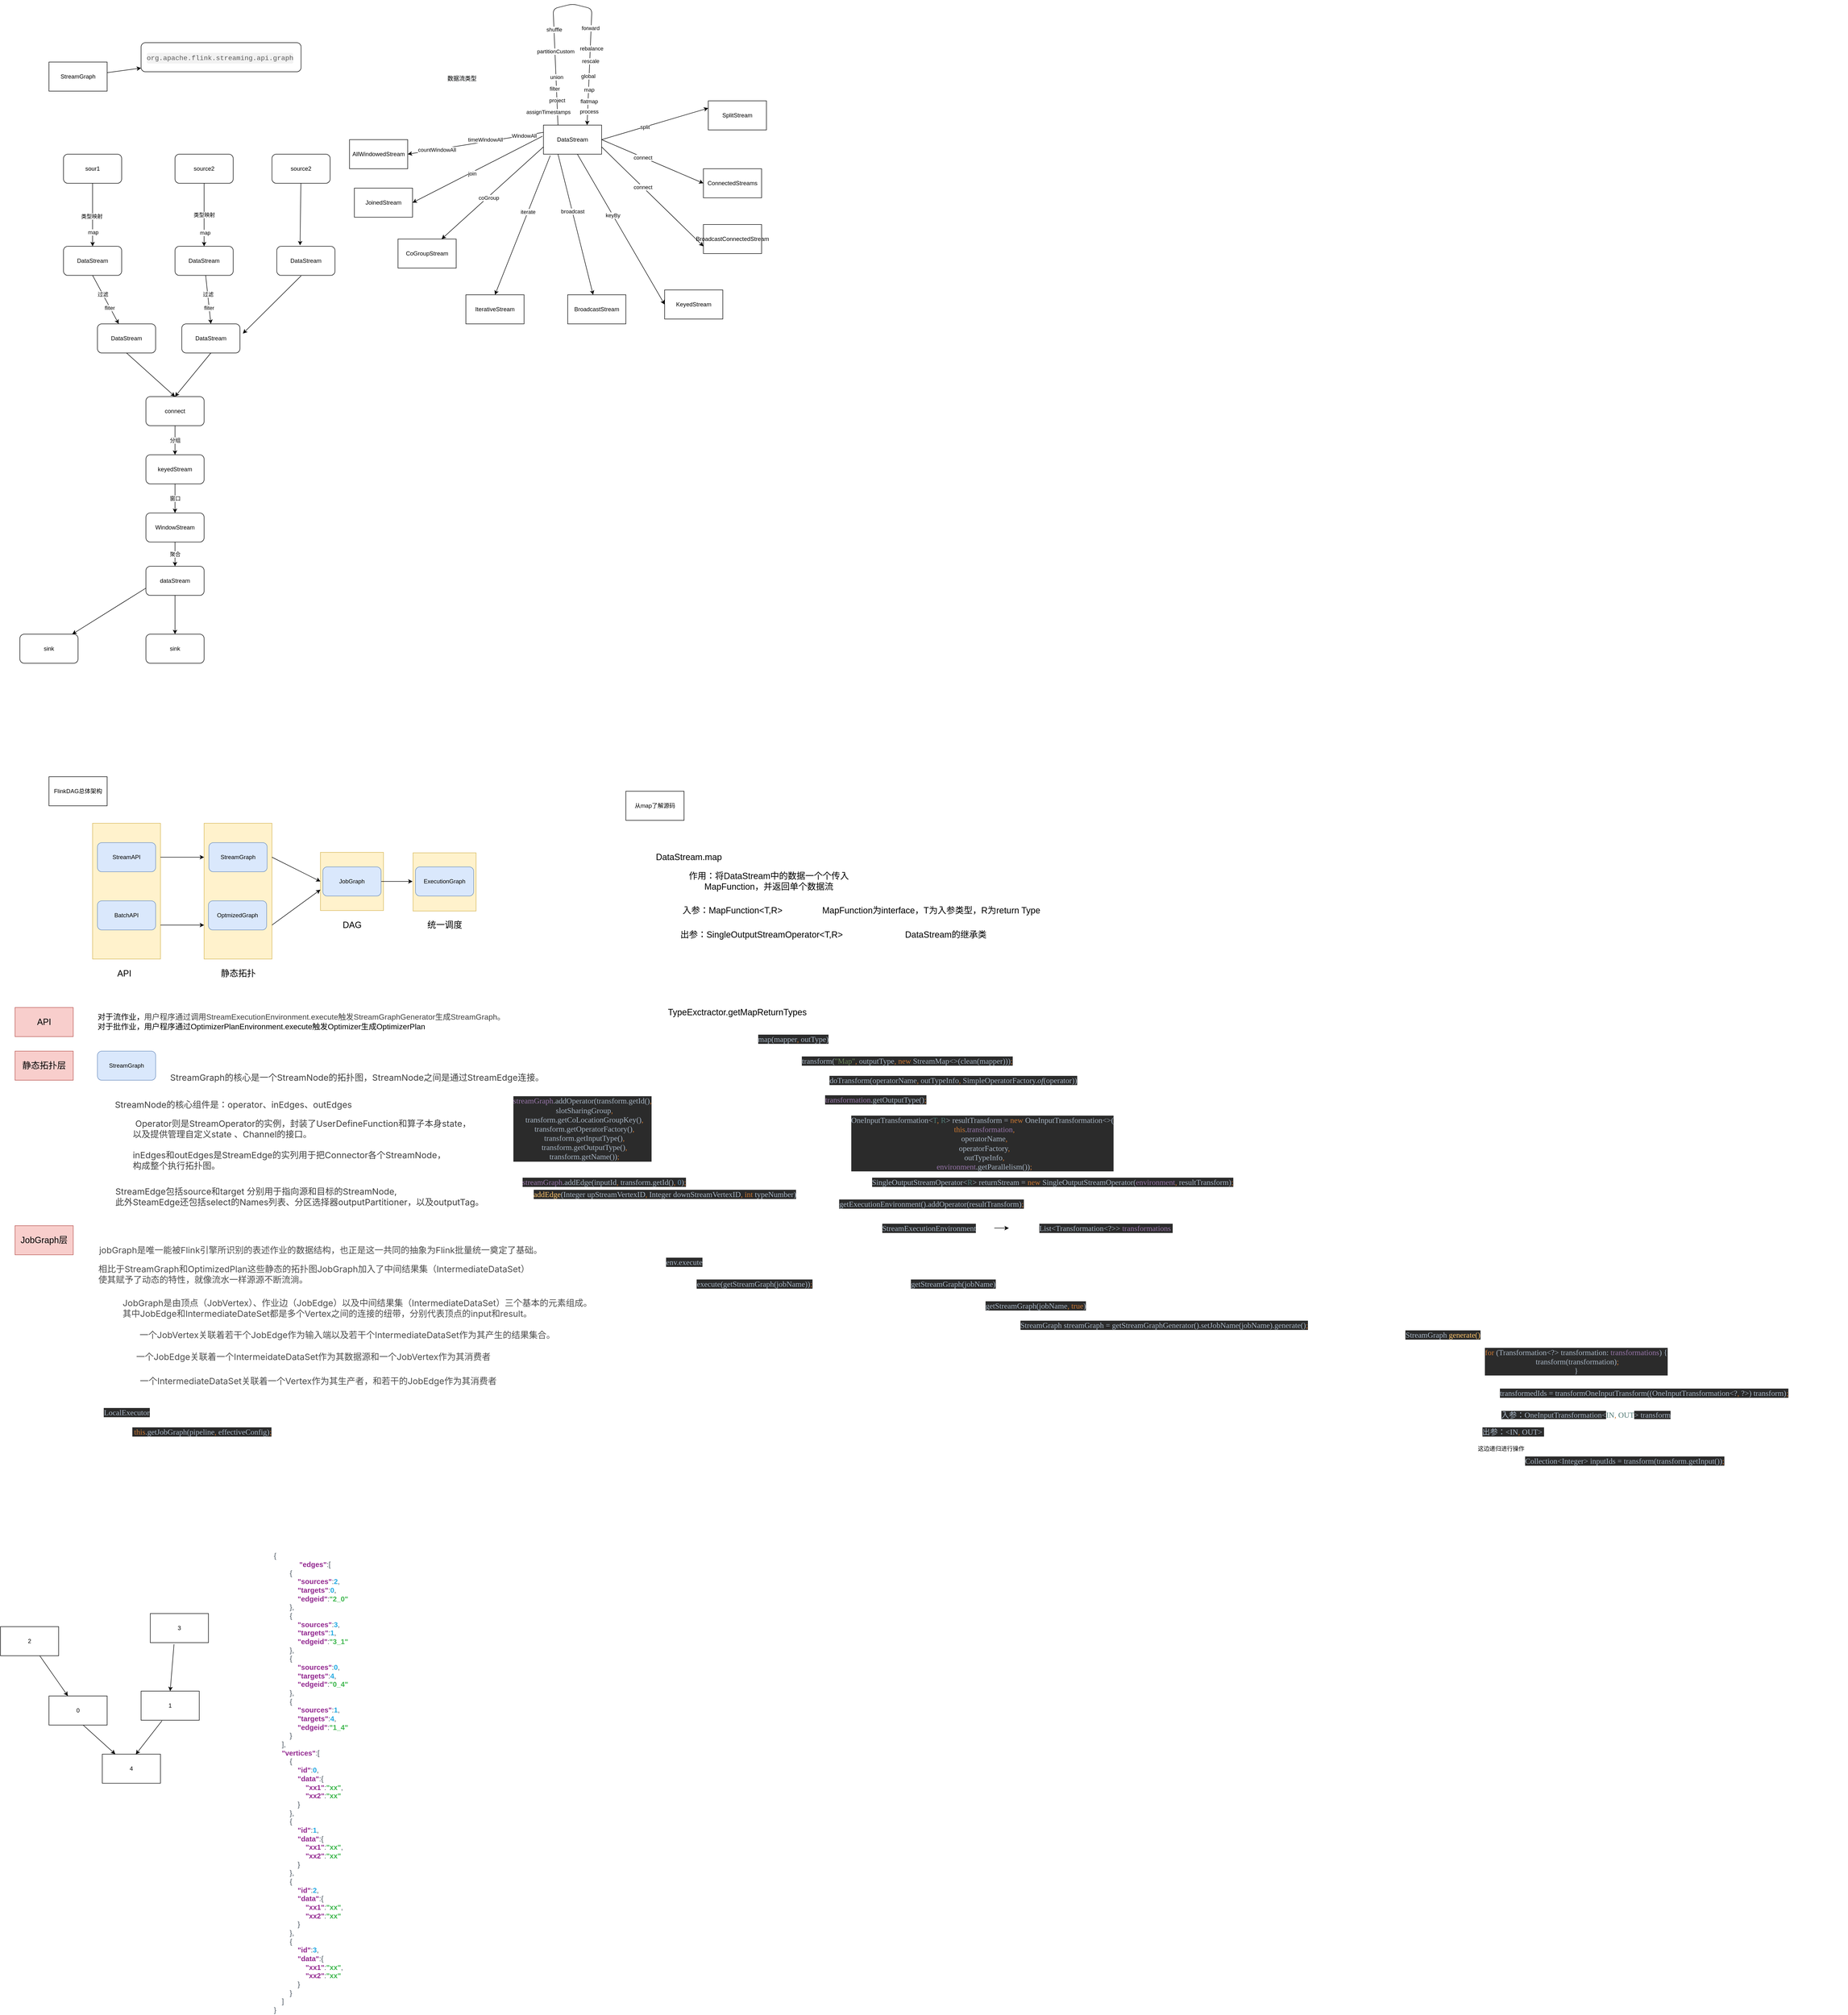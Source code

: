 <mxfile version="13.6.5" type="github">
  <diagram id="yAha6eHHUjteCJXDxwdA" name="第 1 页">
    <mxGraphModel dx="1395" dy="899" grid="1" gridSize="10" guides="1" tooltips="1" connect="1" arrows="1" fold="1" page="1" pageScale="1" pageWidth="827" pageHeight="1169" math="0" shadow="0">
      <root>
        <mxCell id="0" />
        <mxCell id="1" parent="0" />
        <mxCell id="YP20tCKNDytelNwSjhOH-4" style="rounded=0;orthogonalLoop=1;jettySize=auto;html=1;" edge="1" parent="1" source="YP20tCKNDytelNwSjhOH-1" target="YP20tCKNDytelNwSjhOH-3">
          <mxGeometry relative="1" as="geometry" />
        </mxCell>
        <mxCell id="YP20tCKNDytelNwSjhOH-1" value="StreamGraph" style="rounded=0;whiteSpace=wrap;html=1;" vertex="1" parent="1">
          <mxGeometry x="140" y="220" width="120" height="60" as="geometry" />
        </mxCell>
        <mxCell id="YP20tCKNDytelNwSjhOH-3" value="&lt;code style=&quot;font-family: &amp;#34;consolas&amp;#34; , &amp;#34;liberation mono&amp;#34; , &amp;#34;menlo&amp;#34; , &amp;#34;courier&amp;#34; , monospace ; font-size: 14px ; word-break: break-all ; background: rgba(0 , 0 , 0 , 0.05) ; text-shadow: rgb(255 , 255 , 255) 0px 1px ; padding: 0.2em 0px ; border-radius: 3px ; color: rgb(85 , 85 , 85) ; text-align: justify&quot;&gt;org.apache.flink.streaming.api.graph&lt;/code&gt;&lt;span style=&quot;color: rgb(85 , 85 , 85) ; font-family: &amp;#34;lato&amp;#34; , &amp;#34;pingfang sc&amp;#34; , &amp;#34;microsoft yahei&amp;#34; , sans-serif ; font-size: 16px ; text-align: justify ; background-color: rgb(255 , 255 , 255)&quot;&gt;&amp;nbsp;&lt;/span&gt;" style="rounded=1;whiteSpace=wrap;html=1;" vertex="1" parent="1">
          <mxGeometry x="330" y="180" width="330" height="60" as="geometry" />
        </mxCell>
        <mxCell id="YP20tCKNDytelNwSjhOH-5" value="sour1" style="rounded=1;whiteSpace=wrap;html=1;" vertex="1" parent="1">
          <mxGeometry x="170" y="410" width="120" height="60" as="geometry" />
        </mxCell>
        <mxCell id="YP20tCKNDytelNwSjhOH-6" value="source2" style="rounded=1;whiteSpace=wrap;html=1;" vertex="1" parent="1">
          <mxGeometry x="400" y="410" width="120" height="60" as="geometry" />
        </mxCell>
        <mxCell id="YP20tCKNDytelNwSjhOH-7" value="DataStream" style="rounded=1;whiteSpace=wrap;html=1;" vertex="1" parent="1">
          <mxGeometry x="170" y="600" width="120" height="60" as="geometry" />
        </mxCell>
        <mxCell id="YP20tCKNDytelNwSjhOH-8" value="" style="endArrow=classic;html=1;entryX=0.5;entryY=0;entryDx=0;entryDy=0;" edge="1" parent="1" source="YP20tCKNDytelNwSjhOH-5" target="YP20tCKNDytelNwSjhOH-7">
          <mxGeometry width="50" height="50" relative="1" as="geometry">
            <mxPoint x="220" y="510" as="sourcePoint" />
            <mxPoint x="240" y="550" as="targetPoint" />
          </mxGeometry>
        </mxCell>
        <mxCell id="YP20tCKNDytelNwSjhOH-9" value="类型映射" style="edgeLabel;html=1;align=center;verticalAlign=middle;resizable=0;points=[];" vertex="1" connectable="0" parent="YP20tCKNDytelNwSjhOH-8">
          <mxGeometry x="0.035" y="-2" relative="1" as="geometry">
            <mxPoint as="offset" />
          </mxGeometry>
        </mxCell>
        <mxCell id="YP20tCKNDytelNwSjhOH-10" value="map" style="edgeLabel;html=1;align=center;verticalAlign=middle;resizable=0;points=[];" vertex="1" connectable="0" parent="YP20tCKNDytelNwSjhOH-8">
          <mxGeometry x="0.551" y="1" relative="1" as="geometry">
            <mxPoint as="offset" />
          </mxGeometry>
        </mxCell>
        <mxCell id="YP20tCKNDytelNwSjhOH-11" value="类型映射" style="endArrow=classic;html=1;exitX=0.5;exitY=1;exitDx=0;exitDy=0;entryX=0.5;entryY=0;entryDx=0;entryDy=0;" edge="1" parent="1" source="YP20tCKNDytelNwSjhOH-6" target="YP20tCKNDytelNwSjhOH-12">
          <mxGeometry width="50" height="50" relative="1" as="geometry">
            <mxPoint x="390" y="580" as="sourcePoint" />
            <mxPoint x="440" y="530" as="targetPoint" />
          </mxGeometry>
        </mxCell>
        <mxCell id="YP20tCKNDytelNwSjhOH-13" value="map" style="edgeLabel;html=1;align=center;verticalAlign=middle;resizable=0;points=[];" vertex="1" connectable="0" parent="YP20tCKNDytelNwSjhOH-11">
          <mxGeometry x="0.566" y="2" relative="1" as="geometry">
            <mxPoint as="offset" />
          </mxGeometry>
        </mxCell>
        <mxCell id="YP20tCKNDytelNwSjhOH-12" value="DataStream" style="rounded=1;whiteSpace=wrap;html=1;" vertex="1" parent="1">
          <mxGeometry x="400" y="600" width="120" height="60" as="geometry" />
        </mxCell>
        <mxCell id="YP20tCKNDytelNwSjhOH-14" value="&lt;span&gt;DataStream&lt;/span&gt;" style="rounded=1;whiteSpace=wrap;html=1;" vertex="1" parent="1">
          <mxGeometry x="240" y="760" width="120" height="60" as="geometry" />
        </mxCell>
        <mxCell id="YP20tCKNDytelNwSjhOH-15" value="" style="endArrow=classic;html=1;exitX=0.5;exitY=1;exitDx=0;exitDy=0;" edge="1" parent="1" source="YP20tCKNDytelNwSjhOH-7" target="YP20tCKNDytelNwSjhOH-14">
          <mxGeometry width="50" height="50" relative="1" as="geometry">
            <mxPoint x="190" y="760" as="sourcePoint" />
            <mxPoint x="240" y="710" as="targetPoint" />
          </mxGeometry>
        </mxCell>
        <mxCell id="YP20tCKNDytelNwSjhOH-16" value="过滤" style="edgeLabel;html=1;align=center;verticalAlign=middle;resizable=0;points=[];" vertex="1" connectable="0" parent="YP20tCKNDytelNwSjhOH-15">
          <mxGeometry x="-0.22" relative="1" as="geometry">
            <mxPoint as="offset" />
          </mxGeometry>
        </mxCell>
        <mxCell id="YP20tCKNDytelNwSjhOH-17" value="fliter" style="edgeLabel;html=1;align=center;verticalAlign=middle;resizable=0;points=[];" vertex="1" connectable="0" parent="YP20tCKNDytelNwSjhOH-15">
          <mxGeometry x="0.331" y="-1" relative="1" as="geometry">
            <mxPoint as="offset" />
          </mxGeometry>
        </mxCell>
        <mxCell id="YP20tCKNDytelNwSjhOH-18" value="" style="endArrow=classic;html=1;entryX=0.5;entryY=0;entryDx=0;entryDy=0;" edge="1" parent="1" source="YP20tCKNDytelNwSjhOH-12" target="YP20tCKNDytelNwSjhOH-21">
          <mxGeometry width="50" height="50" relative="1" as="geometry">
            <mxPoint x="240" y="670" as="sourcePoint" />
            <mxPoint x="440" y="750" as="targetPoint" />
          </mxGeometry>
        </mxCell>
        <mxCell id="YP20tCKNDytelNwSjhOH-19" value="过滤" style="edgeLabel;html=1;align=center;verticalAlign=middle;resizable=0;points=[];" vertex="1" connectable="0" parent="YP20tCKNDytelNwSjhOH-18">
          <mxGeometry x="-0.22" relative="1" as="geometry">
            <mxPoint as="offset" />
          </mxGeometry>
        </mxCell>
        <mxCell id="YP20tCKNDytelNwSjhOH-20" value="fliter" style="edgeLabel;html=1;align=center;verticalAlign=middle;resizable=0;points=[];" vertex="1" connectable="0" parent="YP20tCKNDytelNwSjhOH-18">
          <mxGeometry x="0.331" y="-1" relative="1" as="geometry">
            <mxPoint as="offset" />
          </mxGeometry>
        </mxCell>
        <mxCell id="YP20tCKNDytelNwSjhOH-21" value="&lt;span&gt;DataStream&lt;/span&gt;" style="rounded=1;whiteSpace=wrap;html=1;" vertex="1" parent="1">
          <mxGeometry x="414" y="760" width="120" height="60" as="geometry" />
        </mxCell>
        <mxCell id="YP20tCKNDytelNwSjhOH-27" value="分组" style="edgeStyle=none;rounded=0;orthogonalLoop=1;jettySize=auto;html=1;exitX=0.5;exitY=1;exitDx=0;exitDy=0;" edge="1" parent="1" source="YP20tCKNDytelNwSjhOH-22" target="YP20tCKNDytelNwSjhOH-26">
          <mxGeometry relative="1" as="geometry" />
        </mxCell>
        <mxCell id="YP20tCKNDytelNwSjhOH-22" value="connect" style="rounded=1;whiteSpace=wrap;html=1;" vertex="1" parent="1">
          <mxGeometry x="340" y="910" width="120" height="60" as="geometry" />
        </mxCell>
        <mxCell id="YP20tCKNDytelNwSjhOH-24" value="" style="endArrow=classic;html=1;exitX=0.5;exitY=1;exitDx=0;exitDy=0;entryX=0.5;entryY=0;entryDx=0;entryDy=0;" edge="1" parent="1" source="YP20tCKNDytelNwSjhOH-14" target="YP20tCKNDytelNwSjhOH-22">
          <mxGeometry width="50" height="50" relative="1" as="geometry">
            <mxPoint x="390" y="850" as="sourcePoint" />
            <mxPoint x="440" y="800" as="targetPoint" />
          </mxGeometry>
        </mxCell>
        <mxCell id="YP20tCKNDytelNwSjhOH-25" value="" style="endArrow=classic;html=1;exitX=0.5;exitY=1;exitDx=0;exitDy=0;" edge="1" parent="1" source="YP20tCKNDytelNwSjhOH-21">
          <mxGeometry width="50" height="50" relative="1" as="geometry">
            <mxPoint x="390" y="850" as="sourcePoint" />
            <mxPoint x="400" y="910" as="targetPoint" />
          </mxGeometry>
        </mxCell>
        <mxCell id="YP20tCKNDytelNwSjhOH-29" value="窗口" style="edgeStyle=none;rounded=0;orthogonalLoop=1;jettySize=auto;html=1;" edge="1" parent="1" source="YP20tCKNDytelNwSjhOH-26" target="YP20tCKNDytelNwSjhOH-28">
          <mxGeometry relative="1" as="geometry" />
        </mxCell>
        <mxCell id="YP20tCKNDytelNwSjhOH-26" value="keyedStream" style="rounded=1;whiteSpace=wrap;html=1;" vertex="1" parent="1">
          <mxGeometry x="340" y="1030" width="120" height="60" as="geometry" />
        </mxCell>
        <mxCell id="YP20tCKNDytelNwSjhOH-31" value="聚合" style="edgeStyle=none;rounded=0;orthogonalLoop=1;jettySize=auto;html=1;exitX=0.5;exitY=1;exitDx=0;exitDy=0;entryX=0.5;entryY=0;entryDx=0;entryDy=0;" edge="1" parent="1" source="YP20tCKNDytelNwSjhOH-28" target="YP20tCKNDytelNwSjhOH-30">
          <mxGeometry relative="1" as="geometry" />
        </mxCell>
        <mxCell id="YP20tCKNDytelNwSjhOH-28" value="WindowStream" style="rounded=1;whiteSpace=wrap;html=1;" vertex="1" parent="1">
          <mxGeometry x="340" y="1150" width="120" height="60" as="geometry" />
        </mxCell>
        <mxCell id="YP20tCKNDytelNwSjhOH-33" value="" style="edgeStyle=none;rounded=0;orthogonalLoop=1;jettySize=auto;html=1;" edge="1" parent="1" source="YP20tCKNDytelNwSjhOH-30" target="YP20tCKNDytelNwSjhOH-32">
          <mxGeometry relative="1" as="geometry" />
        </mxCell>
        <mxCell id="YP20tCKNDytelNwSjhOH-30" value="dataStream" style="rounded=1;whiteSpace=wrap;html=1;" vertex="1" parent="1">
          <mxGeometry x="340" y="1260" width="120" height="60" as="geometry" />
        </mxCell>
        <mxCell id="YP20tCKNDytelNwSjhOH-32" value="sink" style="rounded=1;whiteSpace=wrap;html=1;" vertex="1" parent="1">
          <mxGeometry x="340" y="1400" width="120" height="60" as="geometry" />
        </mxCell>
        <mxCell id="YP20tCKNDytelNwSjhOH-35" value="DataStream" style="rounded=0;whiteSpace=wrap;html=1;" vertex="1" parent="1">
          <mxGeometry x="1160" y="350" width="120" height="60" as="geometry" />
        </mxCell>
        <mxCell id="YP20tCKNDytelNwSjhOH-36" value="&lt;meta charset=&quot;utf-8&quot;&gt;&lt;span style=&quot;color: rgb(0, 0, 0); font-family: helvetica; font-size: 12px; font-style: normal; font-weight: 400; letter-spacing: normal; text-align: center; text-indent: 0px; text-transform: none; word-spacing: 0px; background-color: rgb(248, 249, 250); display: inline; float: none;&quot;&gt;数据流类型&lt;/span&gt;" style="text;whiteSpace=wrap;html=1;" vertex="1" parent="1">
          <mxGeometry x="960" y="240" width="90" height="30" as="geometry" />
        </mxCell>
        <mxCell id="YP20tCKNDytelNwSjhOH-38" value="" style="endArrow=classic;html=1;exitX=0.25;exitY=0;exitDx=0;exitDy=0;entryX=0.75;entryY=0;entryDx=0;entryDy=0;" edge="1" parent="1" source="YP20tCKNDytelNwSjhOH-35" target="YP20tCKNDytelNwSjhOH-35">
          <mxGeometry width="50" height="50" relative="1" as="geometry">
            <mxPoint x="1180" y="470" as="sourcePoint" />
            <mxPoint x="1230" y="420" as="targetPoint" />
            <Array as="points">
              <mxPoint x="1180" y="110" />
              <mxPoint x="1220" y="100" />
              <mxPoint x="1260" y="110" />
            </Array>
          </mxGeometry>
        </mxCell>
        <mxCell id="YP20tCKNDytelNwSjhOH-39" value="union" style="edgeLabel;html=1;align=center;verticalAlign=middle;resizable=0;points=[];" vertex="1" connectable="0" parent="YP20tCKNDytelNwSjhOH-38">
          <mxGeometry x="-0.646" y="-1" relative="1" as="geometry">
            <mxPoint as="offset" />
          </mxGeometry>
        </mxCell>
        <mxCell id="YP20tCKNDytelNwSjhOH-52" value="partitionCustom" style="edgeLabel;html=1;align=center;verticalAlign=middle;resizable=0;points=[];" vertex="1" connectable="0" parent="YP20tCKNDytelNwSjhOH-38">
          <mxGeometry x="-0.459" y="-1" relative="1" as="geometry">
            <mxPoint as="offset" />
          </mxGeometry>
        </mxCell>
        <mxCell id="YP20tCKNDytelNwSjhOH-56" value="shuffle" style="edgeLabel;html=1;align=center;verticalAlign=middle;resizable=0;points=[];" vertex="1" connectable="0" parent="YP20tCKNDytelNwSjhOH-38">
          <mxGeometry x="-0.299" relative="1" as="geometry">
            <mxPoint as="offset" />
          </mxGeometry>
        </mxCell>
        <mxCell id="YP20tCKNDytelNwSjhOH-57" value="forward" style="edgeLabel;html=1;align=center;verticalAlign=middle;resizable=0;points=[];" vertex="1" connectable="0" parent="YP20tCKNDytelNwSjhOH-38">
          <mxGeometry x="0.289" y="-2" relative="1" as="geometry">
            <mxPoint as="offset" />
          </mxGeometry>
        </mxCell>
        <mxCell id="YP20tCKNDytelNwSjhOH-58" value="rebalance" style="edgeLabel;html=1;align=center;verticalAlign=middle;resizable=0;points=[];" vertex="1" connectable="0" parent="YP20tCKNDytelNwSjhOH-38">
          <mxGeometry x="0.438" y="2" relative="1" as="geometry">
            <mxPoint as="offset" />
          </mxGeometry>
        </mxCell>
        <mxCell id="YP20tCKNDytelNwSjhOH-59" value="rescale" style="edgeLabel;html=1;align=center;verticalAlign=middle;resizable=0;points=[];" vertex="1" connectable="0" parent="YP20tCKNDytelNwSjhOH-38">
          <mxGeometry x="0.53" relative="1" as="geometry">
            <mxPoint x="1" as="offset" />
          </mxGeometry>
        </mxCell>
        <mxCell id="YP20tCKNDytelNwSjhOH-60" value="global" style="edgeLabel;html=1;align=center;verticalAlign=middle;resizable=0;points=[];" vertex="1" connectable="0" parent="YP20tCKNDytelNwSjhOH-38">
          <mxGeometry x="0.641" y="-2" relative="1" as="geometry">
            <mxPoint as="offset" />
          </mxGeometry>
        </mxCell>
        <mxCell id="YP20tCKNDytelNwSjhOH-65" value="map" style="edgeLabel;html=1;align=center;verticalAlign=middle;resizable=0;points=[];" vertex="1" connectable="0" parent="YP20tCKNDytelNwSjhOH-38">
          <mxGeometry x="0.74" y="1" relative="1" as="geometry">
            <mxPoint as="offset" />
          </mxGeometry>
        </mxCell>
        <mxCell id="YP20tCKNDytelNwSjhOH-66" value="flatmap" style="edgeLabel;html=1;align=center;verticalAlign=middle;resizable=0;points=[];" vertex="1" connectable="0" parent="YP20tCKNDytelNwSjhOH-38">
          <mxGeometry x="0.826" y="2" relative="1" as="geometry">
            <mxPoint as="offset" />
          </mxGeometry>
        </mxCell>
        <mxCell id="YP20tCKNDytelNwSjhOH-67" value="process" style="edgeLabel;html=1;align=center;verticalAlign=middle;resizable=0;points=[];" vertex="1" connectable="0" parent="YP20tCKNDytelNwSjhOH-38">
          <mxGeometry x="0.9" y="3" relative="1" as="geometry">
            <mxPoint as="offset" />
          </mxGeometry>
        </mxCell>
        <mxCell id="YP20tCKNDytelNwSjhOH-68" value="filter" style="edgeLabel;html=1;align=center;verticalAlign=middle;resizable=0;points=[];" vertex="1" connectable="0" parent="YP20tCKNDytelNwSjhOH-38">
          <mxGeometry x="-0.733" y="4" relative="1" as="geometry">
            <mxPoint as="offset" />
          </mxGeometry>
        </mxCell>
        <mxCell id="YP20tCKNDytelNwSjhOH-69" value="project" style="edgeLabel;html=1;align=center;verticalAlign=middle;resizable=0;points=[];" vertex="1" connectable="0" parent="YP20tCKNDytelNwSjhOH-38">
          <mxGeometry x="-0.819" relative="1" as="geometry">
            <mxPoint as="offset" />
          </mxGeometry>
        </mxCell>
        <mxCell id="YP20tCKNDytelNwSjhOH-81" value="assignTimestamps" style="edgeLabel;html=1;align=center;verticalAlign=middle;resizable=0;points=[];" vertex="1" connectable="0" parent="YP20tCKNDytelNwSjhOH-38">
          <mxGeometry x="-0.904" y="1" relative="1" as="geometry">
            <mxPoint x="-17.88" as="offset" />
          </mxGeometry>
        </mxCell>
        <mxCell id="YP20tCKNDytelNwSjhOH-40" value="SplitStream" style="rounded=0;whiteSpace=wrap;html=1;" vertex="1" parent="1">
          <mxGeometry x="1500" y="300" width="120" height="60" as="geometry" />
        </mxCell>
        <mxCell id="YP20tCKNDytelNwSjhOH-41" value="" style="endArrow=classic;html=1;exitX=1;exitY=0.5;exitDx=0;exitDy=0;entryX=0;entryY=0.25;entryDx=0;entryDy=0;" edge="1" parent="1" source="YP20tCKNDytelNwSjhOH-35" target="YP20tCKNDytelNwSjhOH-40">
          <mxGeometry width="50" height="50" relative="1" as="geometry">
            <mxPoint x="1350" y="470" as="sourcePoint" />
            <mxPoint x="1400" y="420" as="targetPoint" />
          </mxGeometry>
        </mxCell>
        <mxCell id="YP20tCKNDytelNwSjhOH-42" value="split" style="edgeLabel;html=1;align=center;verticalAlign=middle;resizable=0;points=[];" vertex="1" connectable="0" parent="YP20tCKNDytelNwSjhOH-41">
          <mxGeometry x="-0.192" relative="1" as="geometry">
            <mxPoint as="offset" />
          </mxGeometry>
        </mxCell>
        <mxCell id="YP20tCKNDytelNwSjhOH-43" value="ConnectedStreams" style="rounded=0;whiteSpace=wrap;html=1;" vertex="1" parent="1">
          <mxGeometry x="1490" y="440" width="120" height="60" as="geometry" />
        </mxCell>
        <mxCell id="YP20tCKNDytelNwSjhOH-44" value="" style="endArrow=classic;html=1;exitX=1;exitY=0.5;exitDx=0;exitDy=0;entryX=0;entryY=0.5;entryDx=0;entryDy=0;" edge="1" parent="1" source="YP20tCKNDytelNwSjhOH-35" target="YP20tCKNDytelNwSjhOH-43">
          <mxGeometry width="50" height="50" relative="1" as="geometry">
            <mxPoint x="1290" y="390" as="sourcePoint" />
            <mxPoint x="1510" y="325" as="targetPoint" />
          </mxGeometry>
        </mxCell>
        <mxCell id="YP20tCKNDytelNwSjhOH-45" value="connect" style="edgeLabel;html=1;align=center;verticalAlign=middle;resizable=0;points=[];" vertex="1" connectable="0" parent="YP20tCKNDytelNwSjhOH-44">
          <mxGeometry x="-0.192" relative="1" as="geometry">
            <mxPoint as="offset" />
          </mxGeometry>
        </mxCell>
        <mxCell id="YP20tCKNDytelNwSjhOH-46" value="BroadcastConnectedStream" style="rounded=0;whiteSpace=wrap;html=1;" vertex="1" parent="1">
          <mxGeometry x="1490" y="555" width="120" height="60" as="geometry" />
        </mxCell>
        <mxCell id="YP20tCKNDytelNwSjhOH-47" value="" style="endArrow=classic;html=1;exitX=1;exitY=0.75;exitDx=0;exitDy=0;" edge="1" parent="1" source="YP20tCKNDytelNwSjhOH-35">
          <mxGeometry width="50" height="50" relative="1" as="geometry">
            <mxPoint x="1300" y="410" as="sourcePoint" />
            <mxPoint x="1490" y="600" as="targetPoint" />
          </mxGeometry>
        </mxCell>
        <mxCell id="YP20tCKNDytelNwSjhOH-48" value="connect" style="edgeLabel;html=1;align=center;verticalAlign=middle;resizable=0;points=[];" vertex="1" connectable="0" parent="YP20tCKNDytelNwSjhOH-47">
          <mxGeometry x="-0.192" relative="1" as="geometry">
            <mxPoint as="offset" />
          </mxGeometry>
        </mxCell>
        <mxCell id="YP20tCKNDytelNwSjhOH-49" value="KeyedStream" style="rounded=0;whiteSpace=wrap;html=1;" vertex="1" parent="1">
          <mxGeometry x="1410" y="690" width="120" height="60" as="geometry" />
        </mxCell>
        <mxCell id="YP20tCKNDytelNwSjhOH-50" value="" style="endArrow=classic;html=1;exitX=1;exitY=0.75;exitDx=0;exitDy=0;entryX=0;entryY=0.5;entryDx=0;entryDy=0;" edge="1" parent="1" target="YP20tCKNDytelNwSjhOH-49">
          <mxGeometry width="50" height="50" relative="1" as="geometry">
            <mxPoint x="1230" y="410" as="sourcePoint" />
            <mxPoint x="1440" y="615" as="targetPoint" />
          </mxGeometry>
        </mxCell>
        <mxCell id="YP20tCKNDytelNwSjhOH-51" value="keyBy" style="edgeLabel;html=1;align=center;verticalAlign=middle;resizable=0;points=[];" vertex="1" connectable="0" parent="YP20tCKNDytelNwSjhOH-50">
          <mxGeometry x="-0.192" relative="1" as="geometry">
            <mxPoint as="offset" />
          </mxGeometry>
        </mxCell>
        <mxCell id="YP20tCKNDytelNwSjhOH-53" value="BroadcastStream" style="rounded=0;whiteSpace=wrap;html=1;" vertex="1" parent="1">
          <mxGeometry x="1210" y="700" width="120" height="60" as="geometry" />
        </mxCell>
        <mxCell id="YP20tCKNDytelNwSjhOH-54" value="" style="endArrow=classic;html=1;exitX=1;exitY=0.75;exitDx=0;exitDy=0;" edge="1" parent="1" target="YP20tCKNDytelNwSjhOH-53">
          <mxGeometry width="50" height="50" relative="1" as="geometry">
            <mxPoint x="1190" y="410" as="sourcePoint" />
            <mxPoint x="1370" y="720" as="targetPoint" />
          </mxGeometry>
        </mxCell>
        <mxCell id="YP20tCKNDytelNwSjhOH-55" value="broadcast" style="edgeLabel;html=1;align=center;verticalAlign=middle;resizable=0;points=[];" vertex="1" connectable="0" parent="YP20tCKNDytelNwSjhOH-54">
          <mxGeometry x="-0.192" relative="1" as="geometry">
            <mxPoint as="offset" />
          </mxGeometry>
        </mxCell>
        <mxCell id="YP20tCKNDytelNwSjhOH-61" value="IterativeStream" style="rounded=0;whiteSpace=wrap;html=1;" vertex="1" parent="1">
          <mxGeometry x="1000" y="700" width="120" height="60" as="geometry" />
        </mxCell>
        <mxCell id="YP20tCKNDytelNwSjhOH-63" value="" style="endArrow=classic;html=1;exitX=0.117;exitY=1.05;exitDx=0;exitDy=0;exitPerimeter=0;entryX=0.5;entryY=0;entryDx=0;entryDy=0;" edge="1" parent="1" source="YP20tCKNDytelNwSjhOH-35" target="YP20tCKNDytelNwSjhOH-61">
          <mxGeometry width="50" height="50" relative="1" as="geometry">
            <mxPoint x="1200" y="420" as="sourcePoint" />
            <mxPoint x="1272.5" y="710" as="targetPoint" />
          </mxGeometry>
        </mxCell>
        <mxCell id="YP20tCKNDytelNwSjhOH-64" value="iterate" style="edgeLabel;html=1;align=center;verticalAlign=middle;resizable=0;points=[];" vertex="1" connectable="0" parent="YP20tCKNDytelNwSjhOH-63">
          <mxGeometry x="-0.192" relative="1" as="geometry">
            <mxPoint as="offset" />
          </mxGeometry>
        </mxCell>
        <mxCell id="YP20tCKNDytelNwSjhOH-70" value="CoGroupStream" style="rounded=0;whiteSpace=wrap;html=1;" vertex="1" parent="1">
          <mxGeometry x="860" y="585" width="120" height="60" as="geometry" />
        </mxCell>
        <mxCell id="YP20tCKNDytelNwSjhOH-71" value="" style="endArrow=classic;html=1;exitX=0;exitY=0.75;exitDx=0;exitDy=0;entryX=0.75;entryY=0;entryDx=0;entryDy=0;" edge="1" parent="1" source="YP20tCKNDytelNwSjhOH-35" target="YP20tCKNDytelNwSjhOH-70">
          <mxGeometry width="50" height="50" relative="1" as="geometry">
            <mxPoint x="1330" y="510" as="sourcePoint" />
            <mxPoint x="1380" y="460" as="targetPoint" />
          </mxGeometry>
        </mxCell>
        <mxCell id="YP20tCKNDytelNwSjhOH-72" value="coGroup" style="edgeLabel;html=1;align=center;verticalAlign=middle;resizable=0;points=[];" vertex="1" connectable="0" parent="YP20tCKNDytelNwSjhOH-71">
          <mxGeometry x="0.089" y="2" relative="1" as="geometry">
            <mxPoint as="offset" />
          </mxGeometry>
        </mxCell>
        <mxCell id="YP20tCKNDytelNwSjhOH-73" value="JoinedStream" style="rounded=0;whiteSpace=wrap;html=1;" vertex="1" parent="1">
          <mxGeometry x="770" y="480" width="120" height="60" as="geometry" />
        </mxCell>
        <mxCell id="YP20tCKNDytelNwSjhOH-74" value="" style="endArrow=classic;html=1;exitX=-0.017;exitY=0.383;exitDx=0;exitDy=0;entryX=1;entryY=0.5;entryDx=0;entryDy=0;exitPerimeter=0;" edge="1" parent="1" source="YP20tCKNDytelNwSjhOH-35" target="YP20tCKNDytelNwSjhOH-73">
          <mxGeometry width="50" height="50" relative="1" as="geometry">
            <mxPoint x="1170" y="405" as="sourcePoint" />
            <mxPoint x="960" y="595" as="targetPoint" />
          </mxGeometry>
        </mxCell>
        <mxCell id="YP20tCKNDytelNwSjhOH-75" value="join" style="edgeLabel;html=1;align=center;verticalAlign=middle;resizable=0;points=[];" vertex="1" connectable="0" parent="YP20tCKNDytelNwSjhOH-74">
          <mxGeometry x="0.089" y="2" relative="1" as="geometry">
            <mxPoint as="offset" />
          </mxGeometry>
        </mxCell>
        <mxCell id="YP20tCKNDytelNwSjhOH-76" value="AllWindowedStream" style="rounded=0;whiteSpace=wrap;html=1;" vertex="1" parent="1">
          <mxGeometry x="760" y="380" width="120" height="60" as="geometry" />
        </mxCell>
        <mxCell id="YP20tCKNDytelNwSjhOH-77" value="" style="endArrow=classic;html=1;exitX=0;exitY=0.25;exitDx=0;exitDy=0;entryX=1;entryY=0.5;entryDx=0;entryDy=0;" edge="1" parent="1" source="YP20tCKNDytelNwSjhOH-35" target="YP20tCKNDytelNwSjhOH-76">
          <mxGeometry width="50" height="50" relative="1" as="geometry">
            <mxPoint x="1167.96" y="382.98" as="sourcePoint" />
            <mxPoint x="900" y="520" as="targetPoint" />
          </mxGeometry>
        </mxCell>
        <mxCell id="YP20tCKNDytelNwSjhOH-78" value="timeWindowAll" style="edgeLabel;html=1;align=center;verticalAlign=middle;resizable=0;points=[];" vertex="1" connectable="0" parent="YP20tCKNDytelNwSjhOH-77">
          <mxGeometry x="0.089" y="2" relative="1" as="geometry">
            <mxPoint x="31.73" y="-11.41" as="offset" />
          </mxGeometry>
        </mxCell>
        <mxCell id="YP20tCKNDytelNwSjhOH-79" value="countWindowAll" style="edgeLabel;html=1;align=center;verticalAlign=middle;resizable=0;points=[];" vertex="1" connectable="0" parent="YP20tCKNDytelNwSjhOH-77">
          <mxGeometry x="0.628" y="-1" relative="1" as="geometry">
            <mxPoint x="8.23" as="offset" />
          </mxGeometry>
        </mxCell>
        <mxCell id="YP20tCKNDytelNwSjhOH-80" value="WindowAll" style="edgeLabel;html=1;align=center;verticalAlign=middle;resizable=0;points=[];" vertex="1" connectable="0" parent="YP20tCKNDytelNwSjhOH-77">
          <mxGeometry x="-0.541" y="-4" relative="1" as="geometry">
            <mxPoint x="24.81" as="offset" />
          </mxGeometry>
        </mxCell>
        <mxCell id="YP20tCKNDytelNwSjhOH-93" value="source2" style="rounded=1;whiteSpace=wrap;html=1;" vertex="1" parent="1">
          <mxGeometry x="600" y="410" width="120" height="60" as="geometry" />
        </mxCell>
        <mxCell id="YP20tCKNDytelNwSjhOH-94" value="DataStream" style="rounded=1;whiteSpace=wrap;html=1;" vertex="1" parent="1">
          <mxGeometry x="610" y="600" width="120" height="60" as="geometry" />
        </mxCell>
        <mxCell id="YP20tCKNDytelNwSjhOH-95" value="" style="endArrow=classic;html=1;entryX=0.4;entryY=-0.033;entryDx=0;entryDy=0;entryPerimeter=0;" edge="1" parent="1" source="YP20tCKNDytelNwSjhOH-93" target="YP20tCKNDytelNwSjhOH-94">
          <mxGeometry width="50" height="50" relative="1" as="geometry">
            <mxPoint x="630" y="590" as="sourcePoint" />
            <mxPoint x="680" y="540" as="targetPoint" />
          </mxGeometry>
        </mxCell>
        <mxCell id="YP20tCKNDytelNwSjhOH-96" value="" style="endArrow=classic;html=1;exitX=0.417;exitY=1.017;exitDx=0;exitDy=0;exitPerimeter=0;" edge="1" parent="1" source="YP20tCKNDytelNwSjhOH-94">
          <mxGeometry width="50" height="50" relative="1" as="geometry">
            <mxPoint x="610" y="770" as="sourcePoint" />
            <mxPoint x="540" y="780" as="targetPoint" />
          </mxGeometry>
        </mxCell>
        <mxCell id="YP20tCKNDytelNwSjhOH-98" value="sink" style="rounded=1;whiteSpace=wrap;html=1;" vertex="1" parent="1">
          <mxGeometry x="80" y="1400" width="120" height="60" as="geometry" />
        </mxCell>
        <mxCell id="YP20tCKNDytelNwSjhOH-99" value="" style="endArrow=classic;html=1;exitX=0;exitY=0.75;exitDx=0;exitDy=0;" edge="1" parent="1" source="YP20tCKNDytelNwSjhOH-30" target="YP20tCKNDytelNwSjhOH-98">
          <mxGeometry width="50" height="50" relative="1" as="geometry">
            <mxPoint x="430" y="1250" as="sourcePoint" />
            <mxPoint x="480" y="1200" as="targetPoint" />
          </mxGeometry>
        </mxCell>
        <mxCell id="YP20tCKNDytelNwSjhOH-102" value="FlinkDAG总体架构" style="rounded=0;whiteSpace=wrap;html=1;" vertex="1" parent="1">
          <mxGeometry x="140" y="1694" width="120" height="60" as="geometry" />
        </mxCell>
        <mxCell id="YP20tCKNDytelNwSjhOH-103" value="" style="rounded=0;whiteSpace=wrap;html=1;fillColor=#fff2cc;strokeColor=#d6b656;" vertex="1" parent="1">
          <mxGeometry x="230" y="1790" width="140" height="280" as="geometry" />
        </mxCell>
        <mxCell id="YP20tCKNDytelNwSjhOH-104" value="StreamAPI" style="rounded=1;whiteSpace=wrap;html=1;fillColor=#dae8fc;strokeColor=#6c8ebf;" vertex="1" parent="1">
          <mxGeometry x="240" y="1830" width="120" height="60" as="geometry" />
        </mxCell>
        <mxCell id="YP20tCKNDytelNwSjhOH-105" value="BatchAPI" style="rounded=1;whiteSpace=wrap;html=1;fillColor=#dae8fc;strokeColor=#6c8ebf;" vertex="1" parent="1">
          <mxGeometry x="240" y="1950" width="120" height="60" as="geometry" />
        </mxCell>
        <mxCell id="YP20tCKNDytelNwSjhOH-106" value="" style="rounded=0;whiteSpace=wrap;html=1;fillColor=#fff2cc;strokeColor=#d6b656;" vertex="1" parent="1">
          <mxGeometry x="460" y="1790" width="140" height="280" as="geometry" />
        </mxCell>
        <mxCell id="YP20tCKNDytelNwSjhOH-107" value="StreamGraph" style="rounded=1;whiteSpace=wrap;html=1;fillColor=#dae8fc;strokeColor=#6c8ebf;" vertex="1" parent="1">
          <mxGeometry x="470" y="1830" width="120" height="60" as="geometry" />
        </mxCell>
        <mxCell id="YP20tCKNDytelNwSjhOH-108" value="OptmizedGraph" style="rounded=1;whiteSpace=wrap;html=1;fillColor=#dae8fc;strokeColor=#6c8ebf;" vertex="1" parent="1">
          <mxGeometry x="469" y="1950" width="120" height="60" as="geometry" />
        </mxCell>
        <mxCell id="YP20tCKNDytelNwSjhOH-109" value="" style="rounded=0;whiteSpace=wrap;html=1;fillColor=#fff2cc;strokeColor=#d6b656;" vertex="1" parent="1">
          <mxGeometry x="700" y="1850" width="130" height="120" as="geometry" />
        </mxCell>
        <mxCell id="YP20tCKNDytelNwSjhOH-120" value="" style="edgeStyle=orthogonalEdgeStyle;curved=1;rounded=0;orthogonalLoop=1;jettySize=auto;html=1;" edge="1" parent="1" source="YP20tCKNDytelNwSjhOH-110">
          <mxGeometry relative="1" as="geometry">
            <mxPoint x="890" y="1910" as="targetPoint" />
          </mxGeometry>
        </mxCell>
        <mxCell id="YP20tCKNDytelNwSjhOH-110" value="JobGraph" style="rounded=1;whiteSpace=wrap;html=1;fillColor=#dae8fc;strokeColor=#6c8ebf;" vertex="1" parent="1">
          <mxGeometry x="705" y="1880" width="120" height="60" as="geometry" />
        </mxCell>
        <mxCell id="YP20tCKNDytelNwSjhOH-112" value="" style="rounded=0;whiteSpace=wrap;html=1;fillColor=#fff2cc;strokeColor=#d6b656;" vertex="1" parent="1">
          <mxGeometry x="891" y="1851" width="130" height="120" as="geometry" />
        </mxCell>
        <mxCell id="YP20tCKNDytelNwSjhOH-113" value="ExecutionGraph" style="rounded=1;whiteSpace=wrap;html=1;fillColor=#dae8fc;strokeColor=#6c8ebf;" vertex="1" parent="1">
          <mxGeometry x="896" y="1880" width="120" height="60" as="geometry" />
        </mxCell>
        <mxCell id="YP20tCKNDytelNwSjhOH-114" value="" style="endArrow=classic;html=1;entryX=0;entryY=0.25;entryDx=0;entryDy=0;exitX=1;exitY=0.25;exitDx=0;exitDy=0;" edge="1" parent="1" source="YP20tCKNDytelNwSjhOH-103" target="YP20tCKNDytelNwSjhOH-106">
          <mxGeometry width="50" height="50" relative="1" as="geometry">
            <mxPoint x="380" y="1860" as="sourcePoint" />
            <mxPoint x="680" y="1790" as="targetPoint" />
          </mxGeometry>
        </mxCell>
        <mxCell id="YP20tCKNDytelNwSjhOH-115" value="" style="endArrow=classic;html=1;entryX=0;entryY=0.75;entryDx=0;entryDy=0;exitX=1;exitY=0.75;exitDx=0;exitDy=0;" edge="1" parent="1" source="YP20tCKNDytelNwSjhOH-103" target="YP20tCKNDytelNwSjhOH-106">
          <mxGeometry width="50" height="50" relative="1" as="geometry">
            <mxPoint x="390" y="1870" as="sourcePoint" />
            <mxPoint x="470" y="1870" as="targetPoint" />
          </mxGeometry>
        </mxCell>
        <mxCell id="YP20tCKNDytelNwSjhOH-116" value="" style="endArrow=classic;html=1;entryX=0;entryY=0.5;entryDx=0;entryDy=0;exitX=1;exitY=0.25;exitDx=0;exitDy=0;" edge="1" parent="1" source="YP20tCKNDytelNwSjhOH-106" target="YP20tCKNDytelNwSjhOH-109">
          <mxGeometry width="50" height="50" relative="1" as="geometry">
            <mxPoint x="380" y="1870" as="sourcePoint" />
            <mxPoint x="470" y="1870" as="targetPoint" />
          </mxGeometry>
        </mxCell>
        <mxCell id="YP20tCKNDytelNwSjhOH-117" value="" style="endArrow=classic;html=1;exitX=1;exitY=0.75;exitDx=0;exitDy=0;entryX=0;entryY=0.642;entryDx=0;entryDy=0;entryPerimeter=0;" edge="1" parent="1" source="YP20tCKNDytelNwSjhOH-106" target="YP20tCKNDytelNwSjhOH-109">
          <mxGeometry width="50" height="50" relative="1" as="geometry">
            <mxPoint x="610" y="1870" as="sourcePoint" />
            <mxPoint x="694" y="1927" as="targetPoint" />
          </mxGeometry>
        </mxCell>
        <mxCell id="YP20tCKNDytelNwSjhOH-121" value="&lt;font style=&quot;font-size: 18px&quot;&gt;API&lt;/font&gt;" style="text;html=1;align=center;verticalAlign=middle;resizable=0;points=[];autosize=1;" vertex="1" parent="1">
          <mxGeometry x="275" y="2090" width="40" height="20" as="geometry" />
        </mxCell>
        <mxCell id="YP20tCKNDytelNwSjhOH-122" value="&lt;font style=&quot;font-size: 18px&quot;&gt;静态拓扑&lt;/font&gt;" style="text;html=1;align=center;verticalAlign=middle;resizable=0;points=[];autosize=1;" vertex="1" parent="1">
          <mxGeometry x="485" y="2090" width="90" height="20" as="geometry" />
        </mxCell>
        <mxCell id="YP20tCKNDytelNwSjhOH-123" value="&lt;font style=&quot;font-size: 18px&quot;&gt;DAG&lt;/font&gt;" style="text;html=1;align=center;verticalAlign=middle;resizable=0;points=[];autosize=1;" vertex="1" parent="1">
          <mxGeometry x="740" y="1990" width="50" height="20" as="geometry" />
        </mxCell>
        <mxCell id="YP20tCKNDytelNwSjhOH-124" value="&lt;font style=&quot;font-size: 18px&quot;&gt;统一调度&lt;/font&gt;" style="text;html=1;align=center;verticalAlign=middle;resizable=0;points=[];autosize=1;" vertex="1" parent="1">
          <mxGeometry x="911" y="1990" width="90" height="20" as="geometry" />
        </mxCell>
        <mxCell id="YP20tCKNDytelNwSjhOH-125" value="&lt;p&gt;&lt;/p&gt;&lt;div style=&quot;text-align: left&quot;&gt;&lt;font style=&quot;font-size: 16px&quot;&gt;对于流作业，&lt;/font&gt;&lt;span style=&quot;font-size: 16px ; color: rgba(0 , 0 , 0 , 0.75) ; background-color: rgb(255 , 255 , 255)&quot;&gt;用户程序通过调用StreamExecutionEnvironment.execute触发StreamGraphGenerator生成StreamGraph。&lt;/span&gt;&lt;br&gt;&lt;span style=&quot;font-size: 16px&quot;&gt;对于批作业，用户程序通过OptimizerPlanEnvironment.execute触发Optimizer生成OptimizerPlan&lt;/span&gt;&lt;br&gt;&lt;/div&gt;&lt;p&gt;&lt;/p&gt;&lt;ul style=&quot;box-sizing: border-box ; outline: 0px ; margin: 0px 0px 24px ; padding: 0px ; list-style: none ; font-family: &amp;#34;microsoft yahei&amp;#34; , &amp;#34;sf pro display&amp;#34; , &amp;#34;roboto&amp;#34; , &amp;#34;noto&amp;#34; , &amp;#34;arial&amp;#34; , &amp;#34;pingfang sc&amp;#34; , sans-serif ; font-size: 18px ; overflow-wrap: break-word ; color: rgba(0 , 0 , 0 , 0.75) ; background-color: rgb(255 , 255 , 255)&quot;&gt;&lt;li&gt;&lt;/li&gt;&lt;/ul&gt;" style="text;html=1;align=center;verticalAlign=middle;resizable=0;points=[];autosize=1;" vertex="1" parent="1">
          <mxGeometry x="230" y="2170" width="860" height="70" as="geometry" />
        </mxCell>
        <mxCell id="YP20tCKNDytelNwSjhOH-126" value="&lt;font style=&quot;font-size: 18px&quot;&gt;API&lt;/font&gt;" style="rounded=0;whiteSpace=wrap;html=1;fillColor=#f8cecc;strokeColor=#b85450;" vertex="1" parent="1">
          <mxGeometry x="70" y="2170" width="120" height="60" as="geometry" />
        </mxCell>
        <mxCell id="YP20tCKNDytelNwSjhOH-127" value="&lt;font style=&quot;font-size: 18px&quot;&gt;静态拓扑层&lt;/font&gt;" style="rounded=0;whiteSpace=wrap;html=1;fillColor=#f8cecc;strokeColor=#b85450;" vertex="1" parent="1">
          <mxGeometry x="70" y="2260" width="120" height="60" as="geometry" />
        </mxCell>
        <mxCell id="YP20tCKNDytelNwSjhOH-130" value="StreamGraph" style="rounded=1;whiteSpace=wrap;html=1;fillColor=#dae8fc;strokeColor=#6c8ebf;" vertex="1" parent="1">
          <mxGeometry x="240" y="2260" width="120" height="60" as="geometry" />
        </mxCell>
        <mxCell id="YP20tCKNDytelNwSjhOH-132" value="&lt;p&gt;&lt;/p&gt;&lt;div style=&quot;text-align: left&quot;&gt;&lt;span style=&quot;color: rgba(0 , 0 , 0 , 0.75) ; font-family: &amp;#34;microsoft yahei&amp;#34; , &amp;#34;sf pro display&amp;#34; , &amp;#34;roboto&amp;#34; , &amp;#34;noto&amp;#34; , &amp;#34;arial&amp;#34; , &amp;#34;pingfang sc&amp;#34; , sans-serif ; font-size: 18px ; background-color: rgb(255 , 255 , 255)&quot;&gt;StreamGraph的核心是一个StreamNode的拓扑图，StreamNode之间是通过StreamEdge连接。&lt;/span&gt;&lt;br&gt;&lt;/div&gt;&lt;p&gt;&lt;/p&gt;&lt;ul style=&quot;box-sizing: border-box ; outline: 0px ; margin: 0px 0px 24px ; padding: 0px ; list-style: none ; font-family: &amp;#34;microsoft yahei&amp;#34; , &amp;#34;sf pro display&amp;#34; , &amp;#34;roboto&amp;#34; , &amp;#34;noto&amp;#34; , &amp;#34;arial&amp;#34; , &amp;#34;pingfang sc&amp;#34; , sans-serif ; font-size: 18px ; overflow-wrap: break-word ; color: rgba(0 , 0 , 0 , 0.75) ; background-color: rgb(255 , 255 , 255)&quot;&gt;&lt;li&gt;&lt;/li&gt;&lt;/ul&gt;" style="text;html=1;align=center;verticalAlign=middle;resizable=0;points=[];autosize=1;" vertex="1" parent="1">
          <mxGeometry x="390" y="2290" width="770" height="60" as="geometry" />
        </mxCell>
        <mxCell id="YP20tCKNDytelNwSjhOH-133" value="从map了解源码" style="rounded=0;whiteSpace=wrap;html=1;" vertex="1" parent="1">
          <mxGeometry x="1330" y="1724" width="120" height="60" as="geometry" />
        </mxCell>
        <mxCell id="YP20tCKNDytelNwSjhOH-135" value="&lt;font style=&quot;font-size: 18px&quot;&gt;DataStream.map&lt;/font&gt;" style="text;html=1;strokeColor=none;fillColor=none;align=center;verticalAlign=middle;whiteSpace=wrap;rounded=0;" vertex="1" parent="1">
          <mxGeometry x="1390" y="1850" width="140" height="20" as="geometry" />
        </mxCell>
        <mxCell id="YP20tCKNDytelNwSjhOH-138" value="&lt;span style=&quot;font-size: 18px&quot;&gt;入参：MapFunction&amp;lt;T,R&amp;gt;&lt;/span&gt;" style="text;html=1;strokeColor=none;fillColor=none;align=center;verticalAlign=middle;whiteSpace=wrap;rounded=0;" vertex="1" parent="1">
          <mxGeometry x="1320" y="1960" width="460" height="20" as="geometry" />
        </mxCell>
        <mxCell id="YP20tCKNDytelNwSjhOH-141" value="&lt;span style=&quot;font-size: 18px&quot;&gt;出参：SingleOutputStreamOperator&amp;lt;T,R&amp;gt;&lt;/span&gt;" style="text;html=1;strokeColor=none;fillColor=none;align=center;verticalAlign=middle;whiteSpace=wrap;rounded=0;" vertex="1" parent="1">
          <mxGeometry x="1380" y="2010" width="460" height="20" as="geometry" />
        </mxCell>
        <mxCell id="YP20tCKNDytelNwSjhOH-143" value="&lt;span style=&quot;font-size: 18px&quot;&gt;作用：将DataStream中的数据一个个传入MapFunction，并返回单个数据流&lt;/span&gt;" style="text;html=1;strokeColor=none;fillColor=none;align=center;verticalAlign=middle;whiteSpace=wrap;rounded=0;" vertex="1" parent="1">
          <mxGeometry x="1450" y="1900" width="350" height="20" as="geometry" />
        </mxCell>
        <mxCell id="YP20tCKNDytelNwSjhOH-147" value="&lt;span style=&quot;font-size: 18px&quot;&gt;MapFunction为interface，T为入参类型，R为return Type&lt;/span&gt;" style="text;html=1;strokeColor=none;fillColor=none;align=center;verticalAlign=middle;whiteSpace=wrap;rounded=0;" vertex="1" parent="1">
          <mxGeometry x="1730" y="1960" width="460" height="20" as="geometry" />
        </mxCell>
        <mxCell id="YP20tCKNDytelNwSjhOH-149" value="&lt;span style=&quot;font-size: 18px&quot;&gt;DataStream的继承类&lt;/span&gt;" style="text;html=1;strokeColor=none;fillColor=none;align=center;verticalAlign=middle;whiteSpace=wrap;rounded=0;" vertex="1" parent="1">
          <mxGeometry x="1760" y="2010" width="460" height="20" as="geometry" />
        </mxCell>
        <mxCell id="YP20tCKNDytelNwSjhOH-150" value="&lt;span style=&quot;font-size: 18px&quot;&gt;TypeExctractor.getMapReturnTypes&lt;/span&gt;" style="text;html=1;strokeColor=none;fillColor=none;align=center;verticalAlign=middle;whiteSpace=wrap;rounded=0;" vertex="1" parent="1">
          <mxGeometry x="1330" y="2170" width="460" height="20" as="geometry" />
        </mxCell>
        <mxCell id="YP20tCKNDytelNwSjhOH-151" value="&lt;pre style=&quot;background-color: #2b2b2b ; color: #a9b7c6 ; font-family: &amp;#34;menlo&amp;#34; ; font-size: 12.0pt&quot;&gt;map(mapper&lt;span style=&quot;color: #cc7832&quot;&gt;, &lt;/span&gt;outType)&lt;/pre&gt;" style="text;html=1;align=center;verticalAlign=middle;resizable=0;points=[];autosize=1;" vertex="1" parent="1">
          <mxGeometry x="1570" y="2210" width="210" height="50" as="geometry" />
        </mxCell>
        <mxCell id="YP20tCKNDytelNwSjhOH-152" value="&lt;pre style=&quot;background-color: #2b2b2b ; color: #a9b7c6 ; font-family: &amp;#34;menlo&amp;#34; ; font-size: 12.0pt&quot;&gt;transform(&lt;span style=&quot;color: #6a8759&quot;&gt;&quot;Map&quot;&lt;/span&gt;&lt;span style=&quot;color: #cc7832&quot;&gt;, &lt;/span&gt;outputType&lt;span style=&quot;color: #cc7832&quot;&gt;, new &lt;/span&gt;StreamMap&amp;lt;&amp;gt;(clean(mapper)))&lt;span style=&quot;color: #cc7832&quot;&gt;;&lt;/span&gt;&lt;/pre&gt;" style="text;html=1;align=center;verticalAlign=middle;resizable=0;points=[];autosize=1;" vertex="1" parent="1">
          <mxGeometry x="1610" y="2255" width="600" height="50" as="geometry" />
        </mxCell>
        <mxCell id="YP20tCKNDytelNwSjhOH-153" value="&lt;pre style=&quot;background-color: #2b2b2b ; color: #a9b7c6 ; font-family: &amp;#34;menlo&amp;#34; ; font-size: 12.0pt&quot;&gt;doTransform(operatorName&lt;span style=&quot;color: #cc7832&quot;&gt;, &lt;/span&gt;outTypeInfo&lt;span style=&quot;color: #cc7832&quot;&gt;, &lt;/span&gt;SimpleOperatorFactory.&lt;span style=&quot;font-style: italic&quot;&gt;of&lt;/span&gt;(operator))&lt;/pre&gt;" style="text;html=1;align=center;verticalAlign=middle;resizable=0;points=[];autosize=1;" vertex="1" parent="1">
          <mxGeometry x="1640" y="2295" width="730" height="50" as="geometry" />
        </mxCell>
        <mxCell id="YP20tCKNDytelNwSjhOH-154" value="&lt;pre style=&quot;background-color: #2b2b2b ; color: #a9b7c6 ; font-family: &amp;#34;menlo&amp;#34; ; font-size: 12.0pt&quot;&gt;&lt;span style=&quot;color: #9876aa&quot;&gt;transformation&lt;/span&gt;.getOutputType()&lt;span style=&quot;color: #cc7832&quot;&gt;;&lt;/span&gt;&lt;/pre&gt;" style="text;html=1;align=center;verticalAlign=middle;resizable=0;points=[];autosize=1;" vertex="1" parent="1">
          <mxGeometry x="1690" y="2335" width="310" height="50" as="geometry" />
        </mxCell>
        <mxCell id="YP20tCKNDytelNwSjhOH-155" value="&lt;pre style=&quot;background-color: #2b2b2b ; color: #a9b7c6 ; font-family: &amp;#34;menlo&amp;#34; ; font-size: 12.0pt&quot;&gt;&lt;pre style=&quot;font-family: &amp;#34;menlo&amp;#34; ; font-size: 12pt&quot;&gt;OneInputTransformation&amp;lt;&lt;span style=&quot;color: #507874&quot;&gt;T&lt;/span&gt;&lt;span style=&quot;color: #cc7832&quot;&gt;, &lt;/span&gt;&lt;span style=&quot;color: #507874&quot;&gt;R&lt;/span&gt;&amp;gt; resultTransform = &lt;span style=&quot;color: #cc7832&quot;&gt;new &lt;/span&gt;OneInputTransformation&amp;lt;&amp;gt;(&lt;br&gt;  &lt;span style=&quot;color: #cc7832&quot;&gt;this&lt;/span&gt;.&lt;span style=&quot;color: #9876aa&quot;&gt;transformation&lt;/span&gt;&lt;span style=&quot;color: #cc7832&quot;&gt;,&lt;br&gt;&lt;/span&gt;&lt;span style=&quot;color: #cc7832&quot;&gt;  &lt;/span&gt;operatorName&lt;span style=&quot;color: #cc7832&quot;&gt;,&lt;br&gt;&lt;/span&gt;&lt;span style=&quot;color: #cc7832&quot;&gt;  &lt;/span&gt;operatorFactory&lt;span style=&quot;color: #cc7832&quot;&gt;,&lt;br&gt;&lt;/span&gt;&lt;span style=&quot;color: #cc7832&quot;&gt;  &lt;/span&gt;outTypeInfo&lt;span style=&quot;color: #cc7832&quot;&gt;,&lt;br&gt;&lt;/span&gt;&lt;span style=&quot;color: #cc7832&quot;&gt;  &lt;/span&gt;&lt;span style=&quot;color: #9876aa&quot;&gt;environment&lt;/span&gt;.getParallelism())&lt;span style=&quot;color: #cc7832&quot;&gt;;&lt;/span&gt;&lt;/pre&gt;&lt;/pre&gt;" style="text;html=1;align=center;verticalAlign=middle;resizable=0;points=[];autosize=1;" vertex="1" parent="1">
          <mxGeometry x="1690" y="2390" width="750" height="120" as="geometry" />
        </mxCell>
        <mxCell id="YP20tCKNDytelNwSjhOH-156" value="&lt;pre style=&quot;background-color: #2b2b2b ; color: #a9b7c6 ; font-family: &amp;#34;menlo&amp;#34; ; font-size: 12.0pt&quot;&gt;SingleOutputStreamOperator&amp;lt;&lt;span style=&quot;color: #507874&quot;&gt;R&lt;/span&gt;&amp;gt; returnStream = &lt;span style=&quot;color: #cc7832&quot;&gt;new &lt;/span&gt;SingleOutputStreamOperator(&lt;span style=&quot;color: #9876aa&quot;&gt;environment&lt;/span&gt;&lt;span style=&quot;color: #cc7832&quot;&gt;, &lt;/span&gt;resultTransform)&lt;span style=&quot;color: #cc7832&quot;&gt;;&lt;/span&gt;&lt;/pre&gt;" style="text;html=1;align=center;verticalAlign=middle;resizable=0;points=[];autosize=1;" vertex="1" parent="1">
          <mxGeometry x="1690" y="2505" width="1040" height="50" as="geometry" />
        </mxCell>
        <mxCell id="YP20tCKNDytelNwSjhOH-157" value="&lt;pre style=&quot;background-color: #2b2b2b ; color: #a9b7c6 ; font-family: &amp;#34;menlo&amp;#34; ; font-size: 12.0pt&quot;&gt;getExecutionEnvironment().addOperator(resultTransform)&lt;span style=&quot;color: #cc7832&quot;&gt;;&lt;/span&gt;&lt;/pre&gt;" style="text;html=1;align=center;verticalAlign=middle;resizable=0;points=[];autosize=1;" vertex="1" parent="1">
          <mxGeometry x="1685" y="2550" width="550" height="50" as="geometry" />
        </mxCell>
        <mxCell id="YP20tCKNDytelNwSjhOH-160" value="" style="edgeStyle=orthogonalEdgeStyle;curved=1;rounded=0;orthogonalLoop=1;jettySize=auto;html=1;" edge="1" parent="1" source="YP20tCKNDytelNwSjhOH-158" target="YP20tCKNDytelNwSjhOH-159">
          <mxGeometry relative="1" as="geometry" />
        </mxCell>
        <mxCell id="YP20tCKNDytelNwSjhOH-158" value="&lt;pre style=&quot;background-color: #2b2b2b ; color: #a9b7c6 ; font-family: &amp;#34;menlo&amp;#34; ; font-size: 12.0pt&quot;&gt;StreamExecutionEnvironment&lt;/pre&gt;" style="text;html=1;align=center;verticalAlign=middle;resizable=0;points=[];autosize=1;" vertex="1" parent="1">
          <mxGeometry x="1820" y="2600" width="270" height="50" as="geometry" />
        </mxCell>
        <mxCell id="YP20tCKNDytelNwSjhOH-159" value="&lt;pre style=&quot;background-color: #2b2b2b ; color: #a9b7c6 ; font-family: &amp;#34;menlo&amp;#34; ; font-size: 12.0pt&quot;&gt;List&amp;lt;Transformation&amp;lt;?&amp;gt;&amp;gt; &lt;span style=&quot;color: #9876aa&quot;&gt;transformations &lt;/span&gt;&lt;/pre&gt;" style="text;html=1;align=center;verticalAlign=middle;resizable=0;points=[];autosize=1;" vertex="1" parent="1">
          <mxGeometry x="2120" y="2600" width="400" height="50" as="geometry" />
        </mxCell>
        <mxCell id="YP20tCKNDytelNwSjhOH-161" value="&lt;pre style=&quot;background-color: #2b2b2b ; color: #a9b7c6 ; font-family: &amp;#34;menlo&amp;#34; ; font-size: 12.0pt&quot;&gt;env.execute&lt;/pre&gt;" style="text;html=1;align=center;verticalAlign=middle;resizable=0;points=[];autosize=1;" vertex="1" parent="1">
          <mxGeometry x="1390" y="2670" width="120" height="50" as="geometry" />
        </mxCell>
        <mxCell id="YP20tCKNDytelNwSjhOH-162" value="&lt;pre style=&quot;background-color: #2b2b2b ; color: #a9b7c6 ; font-family: &amp;#34;menlo&amp;#34; ; font-size: 12.0pt&quot;&gt;execute(getStreamGraph(jobName))&lt;span style=&quot;color: #cc7832&quot;&gt;;&lt;/span&gt;&lt;/pre&gt;" style="text;html=1;align=center;verticalAlign=middle;resizable=0;points=[];autosize=1;" vertex="1" parent="1">
          <mxGeometry x="1430" y="2715" width="330" height="50" as="geometry" />
        </mxCell>
        <mxCell id="YP20tCKNDytelNwSjhOH-163" value="&lt;pre style=&quot;background-color: #2b2b2b ; color: #a9b7c6 ; font-family: &amp;#34;menlo&amp;#34; ; font-size: 12.0pt&quot;&gt;getStreamGraph(jobName)&lt;/pre&gt;" style="text;html=1;align=center;verticalAlign=middle;resizable=0;points=[];autosize=1;" vertex="1" parent="1">
          <mxGeometry x="1885" y="2715" width="240" height="50" as="geometry" />
        </mxCell>
        <mxCell id="YP20tCKNDytelNwSjhOH-164" value="&lt;pre style=&quot;background-color: #2b2b2b ; color: #a9b7c6 ; font-family: &amp;#34;menlo&amp;#34; ; font-size: 12.0pt&quot;&gt;getStreamGraph(jobName&lt;span style=&quot;color: #cc7832&quot;&gt;, true&lt;/span&gt;)&lt;/pre&gt;" style="text;html=1;align=center;verticalAlign=middle;resizable=0;points=[];autosize=1;" vertex="1" parent="1">
          <mxGeometry x="2030" y="2760" width="290" height="50" as="geometry" />
        </mxCell>
        <mxCell id="YP20tCKNDytelNwSjhOH-165" value="&lt;pre style=&quot;background-color: #2b2b2b ; color: #a9b7c6 ; font-family: &amp;#34;menlo&amp;#34; ; font-size: 12.0pt&quot;&gt;StreamGraph streamGraph = getStreamGraphGenerator().setJobName(jobName).generate()&lt;span style=&quot;color: #cc7832&quot;&gt;;&lt;/span&gt;&lt;/pre&gt;" style="text;html=1;align=center;verticalAlign=middle;resizable=0;points=[];autosize=1;" vertex="1" parent="1">
          <mxGeometry x="2030" y="2800" width="820" height="50" as="geometry" />
        </mxCell>
        <mxCell id="YP20tCKNDytelNwSjhOH-166" value="&lt;pre style=&quot;background-color: #2b2b2b ; color: #a9b7c6 ; font-family: &amp;#34;menlo&amp;#34; ; font-size: 12.0pt&quot;&gt;StreamGraph &lt;span style=&quot;color: #ffc66d&quot;&gt;generate()&lt;/span&gt;&lt;/pre&gt;" style="text;html=1;align=center;verticalAlign=middle;resizable=0;points=[];autosize=1;" vertex="1" parent="1">
          <mxGeometry x="2900" y="2820" width="230" height="50" as="geometry" />
        </mxCell>
        <mxCell id="YP20tCKNDytelNwSjhOH-167" value="&lt;pre style=&quot;background-color: #2b2b2b ; color: #a9b7c6 ; font-family: &amp;#34;menlo&amp;#34; ; font-size: 12.0pt&quot;&gt;&lt;br&gt;&lt;/pre&gt;" style="text;html=1;align=center;verticalAlign=middle;resizable=0;points=[];autosize=1;" vertex="1" parent="1">
          <mxGeometry x="2920" y="2850" width="20" height="50" as="geometry" />
        </mxCell>
        <mxCell id="YP20tCKNDytelNwSjhOH-168" value="&lt;pre style=&quot;background-color: #2b2b2b ; color: #a9b7c6 ; font-family: &amp;#34;menlo&amp;#34; ; font-size: 12.0pt&quot;&gt;&lt;span style=&quot;color: #cc7832&quot;&gt;for &lt;/span&gt;(Transformation&amp;lt;?&amp;gt; transformation: &lt;span style=&quot;color: #9876aa&quot;&gt;transformations&lt;/span&gt;) {&lt;br&gt; transform(transformation)&lt;span style=&quot;color: #cc7832&quot;&gt;;&lt;br&gt;&lt;/span&gt;}&lt;/pre&gt;" style="text;html=1;align=center;verticalAlign=middle;resizable=0;points=[];autosize=1;" vertex="1" parent="1">
          <mxGeometry x="3010" y="2860" width="560" height="80" as="geometry" />
        </mxCell>
        <mxCell id="YP20tCKNDytelNwSjhOH-169" value="&lt;pre style=&quot;background-color: #2b2b2b ; color: #a9b7c6 ; font-family: &amp;#34;menlo&amp;#34; ; font-size: 12.0pt&quot;&gt;transformedIds = transformOneInputTransform((OneInputTransformation&amp;lt;?&lt;span style=&quot;color: #cc7832&quot;&gt;, &lt;/span&gt;?&amp;gt;) transform)&lt;span style=&quot;color: #cc7832&quot;&gt;;&lt;/span&gt;&lt;/pre&gt;" style="text;html=1;align=center;verticalAlign=middle;resizable=0;points=[];autosize=1;" vertex="1" parent="1">
          <mxGeometry x="3010" y="2940" width="840" height="50" as="geometry" />
        </mxCell>
        <mxCell id="YP20tCKNDytelNwSjhOH-170" value="&lt;span style=&quot;background-color: rgb(43 , 43 , 43) ; color: rgb(169 , 183 , 198) ; font-family: &amp;#34;menlo&amp;#34; ; font-size: 12pt&quot;&gt;入参：OneInputTransformation&amp;lt;&lt;/span&gt;&lt;span style=&quot;font-family: &amp;#34;menlo&amp;#34; ; font-size: 12pt ; color: rgb(80 , 120 , 116)&quot;&gt;IN&lt;/span&gt;&lt;span style=&quot;font-family: &amp;#34;menlo&amp;#34; ; font-size: 12pt ; color: rgb(204 , 120 , 50)&quot;&gt;, &lt;/span&gt;&lt;span style=&quot;font-family: &amp;#34;menlo&amp;#34; ; font-size: 12pt ; color: rgb(80 , 120 , 116)&quot;&gt;OUT&lt;/span&gt;&lt;span style=&quot;background-color: rgb(43 , 43 , 43) ; color: rgb(169 , 183 , 198) ; font-family: &amp;#34;menlo&amp;#34; ; font-size: 12pt&quot;&gt;&amp;gt; transform&lt;/span&gt;" style="text;html=1;align=center;verticalAlign=middle;resizable=0;points=[];autosize=1;" vertex="1" parent="1">
          <mxGeometry x="3080" y="3000" width="460" height="20" as="geometry" />
        </mxCell>
        <mxCell id="YP20tCKNDytelNwSjhOH-171" value="&lt;pre style=&quot;background-color: #2b2b2b ; color: #a9b7c6 ; font-family: &amp;#34;menlo&amp;#34; ; font-size: 12.0pt&quot;&gt;出参：&amp;lt;IN&lt;span style=&quot;color: #cc7832&quot;&gt;, &lt;/span&gt;OUT&amp;gt; &lt;/pre&gt;" style="text;html=1;align=center;verticalAlign=middle;resizable=0;points=[];autosize=1;" vertex="1" parent="1">
          <mxGeometry x="3080" y="3020" width="160" height="50" as="geometry" />
        </mxCell>
        <mxCell id="YP20tCKNDytelNwSjhOH-172" value="&lt;pre style=&quot;background-color: #2b2b2b ; color: #a9b7c6 ; font-family: &amp;#34;menlo&amp;#34; ; font-size: 12.0pt&quot;&gt;Collection&amp;lt;Integer&amp;gt; inputIds = transform(transform.getInput())&lt;span style=&quot;color: #cc7832&quot;&gt;;&lt;/span&gt;&lt;/pre&gt;" style="text;html=1;align=center;verticalAlign=middle;resizable=0;points=[];autosize=1;" vertex="1" parent="1">
          <mxGeometry x="3080" y="3080" width="620" height="50" as="geometry" />
        </mxCell>
        <mxCell id="YP20tCKNDytelNwSjhOH-173" value="这边递归进行操作" style="text;html=1;align=center;verticalAlign=middle;resizable=0;points=[];autosize=1;" vertex="1" parent="1">
          <mxGeometry x="3080" y="3070" width="110" height="20" as="geometry" />
        </mxCell>
        <mxCell id="YP20tCKNDytelNwSjhOH-177" value="&lt;span style=&quot;color: rgba(0 , 0 , 0 , 0.75) ; font-family: &amp;#34;microsoft yahei&amp;#34; , &amp;#34;sf pro display&amp;#34; , &amp;#34;roboto&amp;#34; , &amp;#34;noto&amp;#34; , &amp;#34;arial&amp;#34; , &amp;#34;pingfang sc&amp;#34; , sans-serif ; font-size: 18px ; text-align: left ; background-color: rgb(255 , 255 , 255)&quot;&gt;StreamNode的核心组件是：operator、inEdges、outEdges&lt;/span&gt;" style="text;html=1;align=center;verticalAlign=middle;resizable=0;points=[];autosize=1;" vertex="1" parent="1">
          <mxGeometry x="275" y="2360" width="490" height="20" as="geometry" />
        </mxCell>
        <mxCell id="YP20tCKNDytelNwSjhOH-178" value="&lt;pre style=&quot;background-color: #2b2b2b ; color: #a9b7c6 ; font-family: &amp;#34;menlo&amp;#34; ; font-size: 12.0pt&quot;&gt;&lt;span style=&quot;color: #9876aa&quot;&gt;streamGraph&lt;/span&gt;.addOperator(transform.getId()&lt;span style=&quot;color: #cc7832&quot;&gt;,&lt;br&gt;&lt;/span&gt;&lt;span style=&quot;color: #cc7832&quot;&gt;  &lt;/span&gt;slotSharingGroup&lt;span style=&quot;color: #cc7832&quot;&gt;,&lt;br&gt;&lt;/span&gt;&lt;span style=&quot;color: #cc7832&quot;&gt;  &lt;/span&gt;transform.getCoLocationGroupKey()&lt;span style=&quot;color: #cc7832&quot;&gt;,&lt;br&gt;&lt;/span&gt;&lt;span style=&quot;color: #cc7832&quot;&gt;  &lt;/span&gt;transform.getOperatorFactory()&lt;span style=&quot;color: #cc7832&quot;&gt;,&lt;br&gt;&lt;/span&gt;&lt;span style=&quot;color: #cc7832&quot;&gt;  &lt;/span&gt;transform.getInputType()&lt;span style=&quot;color: #cc7832&quot;&gt;,&lt;br&gt;&lt;/span&gt;&lt;span style=&quot;color: #cc7832&quot;&gt;  &lt;/span&gt;transform.getOutputType()&lt;span style=&quot;color: #cc7832&quot;&gt;,&lt;br&gt;&lt;/span&gt;&lt;span style=&quot;color: #cc7832&quot;&gt;  &lt;/span&gt;transform.getName())&lt;span style=&quot;color: #cc7832&quot;&gt;;&lt;/span&gt;&lt;/pre&gt;" style="text;html=1;align=center;verticalAlign=middle;resizable=0;points=[];autosize=1;" vertex="1" parent="1">
          <mxGeometry x="1030" y="2350" width="420" height="140" as="geometry" />
        </mxCell>
        <mxCell id="YP20tCKNDytelNwSjhOH-179" value="&lt;span style=&quot;color: rgba(0 , 0 , 0 , 0.75) ; font-family: &amp;#34;microsoft yahei&amp;#34; , &amp;#34;sf pro display&amp;#34; , &amp;#34;roboto&amp;#34; , &amp;#34;noto&amp;#34; , &amp;#34;arial&amp;#34; , &amp;#34;pingfang sc&amp;#34; , sans-serif ; font-size: 18px ; background-color: rgb(255 , 255 , 255)&quot;&gt;&amp;nbsp;Operator则是StreamOperator的实例，封装了UserDefineFunction和算子本身state，&lt;br&gt;以及提供管理自定义state 、Channel的接口。&lt;/span&gt;" style="text;html=1;align=left;verticalAlign=middle;resizable=0;points=[];autosize=1;" vertex="1" parent="1">
          <mxGeometry x="311" y="2400" width="690" height="40" as="geometry" />
        </mxCell>
        <mxCell id="YP20tCKNDytelNwSjhOH-180" value="&lt;span style=&quot;color: rgba(0 , 0 , 0 , 0.75) ; font-family: &amp;#34;microsoft yahei&amp;#34; , &amp;#34;sf pro display&amp;#34; , &amp;#34;roboto&amp;#34; , &amp;#34;noto&amp;#34; , &amp;#34;arial&amp;#34; , &amp;#34;pingfang sc&amp;#34; , sans-serif ; font-size: 18px ; background-color: rgb(255 , 255 , 255)&quot;&gt;inEdges和outEdges是StreamEdge的实列用于把Connector各个StreamNode，&lt;br&gt;构成整个执行拓扑图。&lt;/span&gt;" style="text;html=1;align=left;verticalAlign=middle;resizable=0;points=[];autosize=1;" vertex="1" parent="1">
          <mxGeometry x="311" y="2465" width="640" height="40" as="geometry" />
        </mxCell>
        <mxCell id="YP20tCKNDytelNwSjhOH-181" value="&lt;pre style=&quot;background-color: #2b2b2b ; color: #a9b7c6 ; font-family: &amp;#34;menlo&amp;#34; ; font-size: 12.0pt&quot;&gt;&lt;span style=&quot;color: #9876aa&quot;&gt;streamGraph&lt;/span&gt;.addEdge(inputId&lt;span style=&quot;color: #cc7832&quot;&gt;, &lt;/span&gt;transform.getId()&lt;span style=&quot;color: #cc7832&quot;&gt;, &lt;/span&gt;&lt;span style=&quot;color: #6897bb&quot;&gt;0&lt;/span&gt;)&lt;span style=&quot;color: #cc7832&quot;&gt;;&lt;/span&gt;&lt;/pre&gt;" style="text;html=1;align=center;verticalAlign=middle;resizable=0;points=[];autosize=1;" vertex="1" parent="1">
          <mxGeometry x="1030" y="2505" width="510" height="50" as="geometry" />
        </mxCell>
        <mxCell id="YP20tCKNDytelNwSjhOH-182" value="&lt;pre style=&quot;background-color: #2b2b2b ; color: #a9b7c6 ; font-family: &amp;#34;menlo&amp;#34; ; font-size: 12.0pt&quot;&gt;&lt;span style=&quot;color: #ffc66d&quot;&gt;addEdge&lt;/span&gt;(Integer upStreamVertexID&lt;span style=&quot;color: #cc7832&quot;&gt;, &lt;/span&gt;Integer downStreamVertexID&lt;span style=&quot;color: #cc7832&quot;&gt;, int &lt;/span&gt;typeNumber)&lt;/pre&gt;" style="text;html=1;align=center;verticalAlign=middle;resizable=0;points=[];autosize=1;" vertex="1" parent="1">
          <mxGeometry x="1030" y="2530" width="760" height="50" as="geometry" />
        </mxCell>
        <mxCell id="YP20tCKNDytelNwSjhOH-183" value="&lt;span style=&quot;color: rgba(0 , 0 , 0 , 0.75) ; font-family: &amp;#34;microsoft yahei&amp;#34; , &amp;#34;sf pro display&amp;#34; , &amp;#34;roboto&amp;#34; , &amp;#34;noto&amp;#34; , &amp;#34;arial&amp;#34; , &amp;#34;pingfang sc&amp;#34; , sans-serif ; font-size: 18px ; background-color: rgb(255 , 255 , 255)&quot;&gt;StreamEdge包括source和target 分别用于指向源和目标的StreamNode,&lt;br&gt;此外SteamEdge还包括select的Names列表、分区选择器outputPartitioner，以及outputTag。&lt;/span&gt;" style="text;html=1;align=left;verticalAlign=middle;resizable=0;points=[];autosize=1;" vertex="1" parent="1">
          <mxGeometry x="275" y="2540" width="750" height="40" as="geometry" />
        </mxCell>
        <mxCell id="YP20tCKNDytelNwSjhOH-184" value="&lt;font style=&quot;font-size: 18px&quot;&gt;JobGraph层&lt;/font&gt;" style="rounded=0;whiteSpace=wrap;html=1;fillColor=#f8cecc;strokeColor=#b85450;" vertex="1" parent="1">
          <mxGeometry x="70" y="2620" width="120" height="60" as="geometry" />
        </mxCell>
        <mxCell id="YP20tCKNDytelNwSjhOH-185" value="&lt;span style=&quot;color: rgb(77 , 77 , 77) ; font-family: &amp;#34;microsoft yahei&amp;#34; , &amp;#34;sf pro display&amp;#34; , &amp;#34;roboto&amp;#34; , &amp;#34;noto&amp;#34; , &amp;#34;arial&amp;#34; , &amp;#34;pingfang sc&amp;#34; , sans-serif ; font-size: 18px ; text-align: left ; background-color: rgb(255 , 255 , 255)&quot;&gt;jobGraph是唯一能被Flink引擎所识别的表述作业的数据结构，也正是这一共同的抽象为Flink批量统一奠定了基础。&lt;/span&gt;" style="text;html=1;align=center;verticalAlign=middle;resizable=0;points=[];autosize=1;" vertex="1" parent="1">
          <mxGeometry x="240" y="2660" width="920" height="20" as="geometry" />
        </mxCell>
        <mxCell id="YP20tCKNDytelNwSjhOH-186" value="&lt;span style=&quot;color: rgb(77 , 77 , 77) ; font-family: &amp;#34;microsoft yahei&amp;#34; , &amp;#34;sf pro display&amp;#34; , &amp;#34;roboto&amp;#34; , &amp;#34;noto&amp;#34; , &amp;#34;arial&amp;#34; , &amp;#34;pingfang sc&amp;#34; , sans-serif ; font-size: 18px ; background-color: rgb(255 , 255 , 255)&quot;&gt;相比于StreamGraph和OptimizedPlan这些静态的拓扑图JobGraph加入了中间结果集（IntermediateDataSet）&lt;br&gt;使其赋予了动态的特性，就像流水一样源源不断流淌。&lt;/span&gt;" style="text;html=1;align=left;verticalAlign=middle;resizable=0;points=[];autosize=1;" vertex="1" parent="1">
          <mxGeometry x="240" y="2700" width="880" height="40" as="geometry" />
        </mxCell>
        <mxCell id="YP20tCKNDytelNwSjhOH-187" value="&lt;span style=&quot;color: rgb(77 , 77 , 77) ; font-family: &amp;#34;microsoft yahei&amp;#34; , &amp;#34;sf pro display&amp;#34; , &amp;#34;roboto&amp;#34; , &amp;#34;noto&amp;#34; , &amp;#34;arial&amp;#34; , &amp;#34;pingfang sc&amp;#34; , sans-serif ; font-size: 18px ; background-color: rgb(255 , 255 , 255)&quot;&gt;JobGraph是由顶点（JobVertex）、作业边（JobEdge）以及中间结果集（IntermediateDataSet）三个基本的元素组成。&lt;br&gt;其中JobEdge和IntermediateDateSet都是多个Vertex之间的连接的纽带，分别代表顶点的input和result。&lt;/span&gt;" style="text;html=1;align=left;verticalAlign=middle;resizable=0;points=[];autosize=1;" vertex="1" parent="1">
          <mxGeometry x="290" y="2770" width="970" height="40" as="geometry" />
        </mxCell>
        <mxCell id="YP20tCKNDytelNwSjhOH-188" value="&lt;span style=&quot;color: rgb(77 , 77 , 77) ; font-family: &amp;#34;microsoft yahei&amp;#34; , &amp;#34;sf pro display&amp;#34; , &amp;#34;roboto&amp;#34; , &amp;#34;noto&amp;#34; , &amp;#34;arial&amp;#34; , &amp;#34;pingfang sc&amp;#34; , sans-serif ; font-size: 18px ; text-align: left ; background-color: rgb(255 , 255 , 255)&quot;&gt;一个JobVertex关联着若干个JobEdge作为输入端以及若干个IntermediateDataSet作为其产生的结果集合。&lt;/span&gt;" style="text;html=1;align=center;verticalAlign=middle;resizable=0;points=[];autosize=1;" vertex="1" parent="1">
          <mxGeometry x="330" y="2835" width="850" height="20" as="geometry" />
        </mxCell>
        <mxCell id="YP20tCKNDytelNwSjhOH-189" value="&lt;span style=&quot;color: rgb(77 , 77 , 77) ; font-family: &amp;#34;microsoft yahei&amp;#34; , &amp;#34;sf pro display&amp;#34; , &amp;#34;roboto&amp;#34; , &amp;#34;noto&amp;#34; , &amp;#34;arial&amp;#34; , &amp;#34;pingfang sc&amp;#34; , sans-serif ; font-size: 18px ; text-align: left ; background-color: rgb(255 , 255 , 255)&quot;&gt;一个JobEdge关联着一个IntermeidateDataSet作为其数据源和一个JobVertex作为其消费者&lt;/span&gt;" style="text;html=1;align=center;verticalAlign=middle;resizable=0;points=[];autosize=1;" vertex="1" parent="1">
          <mxGeometry x="320" y="2880" width="730" height="20" as="geometry" />
        </mxCell>
        <mxCell id="YP20tCKNDytelNwSjhOH-190" value="&lt;span style=&quot;color: rgb(77 , 77 , 77) ; font-family: &amp;#34;microsoft yahei&amp;#34; , &amp;#34;sf pro display&amp;#34; , &amp;#34;roboto&amp;#34; , &amp;#34;noto&amp;#34; , &amp;#34;arial&amp;#34; , &amp;#34;pingfang sc&amp;#34; , sans-serif ; font-size: 18px ; text-align: left ; background-color: rgb(255 , 255 , 255)&quot;&gt;一个IntermediateDataSet关联着一个Vertex作为其生产者，和若干的JobEdge作为其消费者&lt;/span&gt;" style="text;html=1;align=center;verticalAlign=middle;resizable=0;points=[];autosize=1;" vertex="1" parent="1">
          <mxGeometry x="330" y="2930" width="730" height="20" as="geometry" />
        </mxCell>
        <mxCell id="YP20tCKNDytelNwSjhOH-191" value="&lt;pre style=&quot;background-color: #2b2b2b ; color: #a9b7c6 ; font-family: &amp;#34;menlo&amp;#34; ; font-size: 12.0pt&quot;&gt; &lt;span style=&quot;color: #cc7832&quot;&gt;this&lt;/span&gt;.getJobGraph(pipeline&lt;span style=&quot;color: #cc7832&quot;&gt;, &lt;/span&gt;effectiveConfig)&lt;span style=&quot;color: #cc7832&quot;&gt;;&lt;/span&gt;&lt;/pre&gt;" style="text;html=1;align=center;verticalAlign=middle;resizable=0;points=[];autosize=1;" vertex="1" parent="1">
          <mxGeometry x="230" y="3020" width="450" height="50" as="geometry" />
        </mxCell>
        <mxCell id="YP20tCKNDytelNwSjhOH-192" value="&lt;pre style=&quot;background-color: #2b2b2b ; color: #a9b7c6 ; font-family: &amp;#34;menlo&amp;#34; ; font-size: 12.0pt&quot;&gt;LocalExecutor&lt;/pre&gt;" style="text;html=1;align=center;verticalAlign=middle;resizable=0;points=[];autosize=1;" vertex="1" parent="1">
          <mxGeometry x="230" y="2980" width="140" height="50" as="geometry" />
        </mxCell>
        <mxCell id="YP20tCKNDytelNwSjhOH-194" value="0" style="rounded=0;whiteSpace=wrap;html=1;" vertex="1" parent="1">
          <mxGeometry x="140" y="3590" width="120" height="60" as="geometry" />
        </mxCell>
        <mxCell id="YP20tCKNDytelNwSjhOH-195" value="1" style="rounded=0;whiteSpace=wrap;html=1;" vertex="1" parent="1">
          <mxGeometry x="330" y="3580" width="120" height="60" as="geometry" />
        </mxCell>
        <mxCell id="YP20tCKNDytelNwSjhOH-196" value="2" style="rounded=0;whiteSpace=wrap;html=1;" vertex="1" parent="1">
          <mxGeometry x="40" y="3447" width="120" height="60" as="geometry" />
        </mxCell>
        <mxCell id="YP20tCKNDytelNwSjhOH-197" value="3" style="rounded=0;whiteSpace=wrap;html=1;" vertex="1" parent="1">
          <mxGeometry x="349" y="3420" width="120" height="60" as="geometry" />
        </mxCell>
        <mxCell id="YP20tCKNDytelNwSjhOH-198" value="" style="endArrow=classic;html=1;" edge="1" parent="1" source="YP20tCKNDytelNwSjhOH-196" target="YP20tCKNDytelNwSjhOH-194">
          <mxGeometry width="50" height="50" relative="1" as="geometry">
            <mxPoint x="390" y="3410" as="sourcePoint" />
            <mxPoint x="440" y="3360" as="targetPoint" />
          </mxGeometry>
        </mxCell>
        <mxCell id="YP20tCKNDytelNwSjhOH-199" value="" style="endArrow=classic;html=1;exitX=0.408;exitY=1.056;exitDx=0;exitDy=0;exitPerimeter=0;entryX=0.5;entryY=0;entryDx=0;entryDy=0;" edge="1" parent="1" source="YP20tCKNDytelNwSjhOH-197" target="YP20tCKNDytelNwSjhOH-195">
          <mxGeometry width="50" height="50" relative="1" as="geometry">
            <mxPoint x="390" y="3410" as="sourcePoint" />
            <mxPoint x="440" y="3360" as="targetPoint" />
          </mxGeometry>
        </mxCell>
        <mxCell id="YP20tCKNDytelNwSjhOH-200" value="4" style="rounded=0;whiteSpace=wrap;html=1;" vertex="1" parent="1">
          <mxGeometry x="250" y="3710" width="120" height="60" as="geometry" />
        </mxCell>
        <mxCell id="YP20tCKNDytelNwSjhOH-201" value="" style="endArrow=classic;html=1;exitX=0.591;exitY=1.007;exitDx=0;exitDy=0;exitPerimeter=0;" edge="1" parent="1" source="YP20tCKNDytelNwSjhOH-194" target="YP20tCKNDytelNwSjhOH-200">
          <mxGeometry width="50" height="50" relative="1" as="geometry">
            <mxPoint x="390" y="3430" as="sourcePoint" />
            <mxPoint x="440" y="3380" as="targetPoint" />
          </mxGeometry>
        </mxCell>
        <mxCell id="YP20tCKNDytelNwSjhOH-202" value="" style="endArrow=classic;html=1;exitX=0.36;exitY=1.017;exitDx=0;exitDy=0;exitPerimeter=0;entryX=0.576;entryY=0.007;entryDx=0;entryDy=0;entryPerimeter=0;" edge="1" parent="1" source="YP20tCKNDytelNwSjhOH-195" target="YP20tCKNDytelNwSjhOH-200">
          <mxGeometry width="50" height="50" relative="1" as="geometry">
            <mxPoint x="220.92" y="3660.42" as="sourcePoint" />
            <mxPoint x="286.818" y="3720" as="targetPoint" />
          </mxGeometry>
        </mxCell>
        <mxCell id="YP20tCKNDytelNwSjhOH-203" value="&lt;div style=&quot;text-align: left&quot;&gt;&lt;span style=&quot;background-color: rgb(255 , 255 , 255) ; color: rgb(74 , 85 , 96) ; font-size: 14.73px&quot;&gt;{&lt;/span&gt;&lt;/div&gt;&lt;span class=&quot;fa fa-minus-square-o&quot; style=&quot;box-sizing: border-box ; display: inline-block ; font-stretch: normal ; font-size: 14.73px ; line-height: 1 ; font-family: &amp;#34;fontawesome&amp;#34; ; color: rgb(74 , 85 , 96) ; background-color: rgb(255 , 255 , 255) ; cursor: pointer&quot;&gt;&lt;div style=&quot;text-align: left&quot;&gt;&lt;span style=&quot;font-family: &amp;#34;helvetica&amp;#34; ; font-size: 14.73px&quot;&gt;&amp;nbsp; &amp;nbsp;&amp;nbsp;&lt;/span&gt;&lt;span class=&quot;json_key&quot; style=&quot;font-family: &amp;#34;helvetica&amp;#34; ; box-sizing: border-box ; color: rgb(146 , 39 , 143) ; font-weight: bold ; font-size: 14.73px&quot;&gt;&quot;edges&quot;&lt;/span&gt;&lt;span style=&quot;font-family: &amp;#34;helvetica&amp;#34; ; font-size: 14.73px&quot;&gt;:&lt;/span&gt;&lt;span style=&quot;font-family: &amp;#34;helvetica&amp;#34; ; box-sizing: border-box ; font-size: 14.73px&quot;&gt;&lt;span class=&quot;fa fa-minus-square-o&quot; style=&quot;box-sizing: border-box ; display: inline-block ; font-stretch: normal ; line-height: 1 ; font-family: &amp;#34;fontawesome&amp;#34; ; font-size: inherit ; cursor: pointer&quot;&gt;&lt;/span&gt;[&lt;/span&gt;&lt;/div&gt;&lt;/span&gt;&lt;span style=&quot;box-sizing: border-box ; color: rgb(74 , 85 , 96) ; font-family: &amp;#34;menlo&amp;#34; , monospace , &amp;#34;tahoma&amp;#34; , , ; font-size: 14.73px ; background-color: rgb(255 , 255 , 255)&quot;&gt;&lt;div style=&quot;text-align: left&quot;&gt;&lt;span style=&quot;font-size: 14.73px&quot;&gt;&amp;nbsp; &amp;nbsp; &amp;nbsp; &amp;nbsp;&amp;nbsp;&lt;/span&gt;&lt;span style=&quot;font-size: 14.73px ; box-sizing: border-box&quot;&gt;&lt;span class=&quot;fa fa-minus-square-o&quot; style=&quot;box-sizing: border-box ; display: inline-block ; font-stretch: normal ; line-height: 1 ; font-family: &amp;#34;fontawesome&amp;#34; ; font-size: inherit ; cursor: pointer&quot;&gt;&lt;/span&gt;{&lt;/span&gt;&lt;/div&gt;&lt;span style=&quot;box-sizing: border-box&quot;&gt;&lt;div style=&quot;text-align: left&quot;&gt;&lt;span style=&quot;font-size: 14.73px&quot;&gt;&amp;nbsp; &amp;nbsp; &amp;nbsp; &amp;nbsp; &amp;nbsp; &amp;nbsp;&amp;nbsp;&lt;/span&gt;&lt;span class=&quot;json_key&quot; style=&quot;font-size: 14.73px ; box-sizing: border-box ; color: rgb(146 , 39 , 143) ; font-weight: bold&quot;&gt;&quot;sources&quot;&lt;/span&gt;&lt;span style=&quot;font-size: 14.73px&quot;&gt;:&lt;/span&gt;&lt;span class=&quot;json_number&quot; style=&quot;font-size: 14.73px ; box-sizing: border-box ; color: rgb(37 , 170 , 226) ; font-weight: bold&quot;&gt;2&lt;/span&gt;&lt;span style=&quot;font-size: 14.73px&quot;&gt;,&lt;/span&gt;&lt;/div&gt;&lt;div style=&quot;text-align: left&quot;&gt;&lt;span style=&quot;font-size: 14.73px&quot;&gt;&amp;nbsp; &amp;nbsp; &amp;nbsp; &amp;nbsp; &amp;nbsp; &amp;nbsp;&amp;nbsp;&lt;/span&gt;&lt;span class=&quot;json_key&quot; style=&quot;font-size: 14.73px ; box-sizing: border-box ; color: rgb(146 , 39 , 143) ; font-weight: bold&quot;&gt;&quot;targets&quot;&lt;/span&gt;&lt;span style=&quot;font-size: 14.73px&quot;&gt;:&lt;/span&gt;&lt;span class=&quot;json_number&quot; style=&quot;font-size: 14.73px ; box-sizing: border-box ; color: rgb(37 , 170 , 226) ; font-weight: bold&quot;&gt;0&lt;/span&gt;&lt;span style=&quot;font-size: 14.73px&quot;&gt;,&lt;/span&gt;&lt;/div&gt;&lt;div style=&quot;text-align: left&quot;&gt;&lt;span style=&quot;font-size: 14.73px&quot;&gt;&amp;nbsp; &amp;nbsp; &amp;nbsp; &amp;nbsp; &amp;nbsp; &amp;nbsp;&amp;nbsp;&lt;/span&gt;&lt;span class=&quot;json_key&quot; style=&quot;font-size: 14.73px ; box-sizing: border-box ; color: rgb(146 , 39 , 143) ; font-weight: bold&quot;&gt;&quot;edgeid&quot;&lt;/span&gt;&lt;span style=&quot;font-size: 14.73px&quot;&gt;:&lt;/span&gt;&lt;span class=&quot;json_string&quot; style=&quot;font-size: 14.73px ; box-sizing: border-box ; color: rgb(58 , 181 , 74) ; font-weight: bold&quot;&gt;&quot;2_0&quot;&lt;/span&gt;&lt;/div&gt;&lt;div style=&quot;text-align: left&quot;&gt;&lt;span style=&quot;font-size: 14.73px ; box-sizing: border-box&quot;&gt;&amp;nbsp; &amp;nbsp; &amp;nbsp; &amp;nbsp; }&lt;/span&gt;&lt;span style=&quot;font-size: 14.73px&quot;&gt;,&lt;/span&gt;&lt;/div&gt;&lt;/span&gt;&lt;div style=&quot;text-align: left&quot;&gt;&lt;span style=&quot;font-size: 14.73px&quot;&gt;&amp;nbsp; &amp;nbsp; &amp;nbsp; &amp;nbsp;&amp;nbsp;&lt;/span&gt;&lt;span style=&quot;font-size: 14.73px ; box-sizing: border-box&quot;&gt;&lt;span class=&quot;fa fa-minus-square-o&quot; style=&quot;box-sizing: border-box ; display: inline-block ; font-stretch: normal ; line-height: 1 ; font-family: &amp;#34;fontawesome&amp;#34; ; font-size: inherit ; cursor: pointer&quot;&gt;&lt;/span&gt;{&lt;/span&gt;&lt;/div&gt;&lt;span style=&quot;box-sizing: border-box&quot;&gt;&lt;div style=&quot;text-align: left&quot;&gt;&lt;span style=&quot;font-size: 14.73px&quot;&gt;&amp;nbsp; &amp;nbsp; &amp;nbsp; &amp;nbsp; &amp;nbsp; &amp;nbsp;&amp;nbsp;&lt;/span&gt;&lt;span class=&quot;json_key&quot; style=&quot;font-size: 14.73px ; box-sizing: border-box ; color: rgb(146 , 39 , 143) ; font-weight: bold&quot;&gt;&quot;sources&quot;&lt;/span&gt;&lt;span style=&quot;font-size: 14.73px&quot;&gt;:&lt;/span&gt;&lt;span class=&quot;json_number&quot; style=&quot;font-size: 14.73px ; box-sizing: border-box ; color: rgb(37 , 170 , 226) ; font-weight: bold&quot;&gt;3&lt;/span&gt;&lt;span style=&quot;font-size: 14.73px&quot;&gt;,&lt;/span&gt;&lt;/div&gt;&lt;div style=&quot;text-align: left&quot;&gt;&lt;span style=&quot;font-size: 14.73px&quot;&gt;&amp;nbsp; &amp;nbsp; &amp;nbsp; &amp;nbsp; &amp;nbsp; &amp;nbsp;&amp;nbsp;&lt;/span&gt;&lt;span class=&quot;json_key&quot; style=&quot;font-size: 14.73px ; box-sizing: border-box ; color: rgb(146 , 39 , 143) ; font-weight: bold&quot;&gt;&quot;targets&quot;&lt;/span&gt;&lt;span style=&quot;font-size: 14.73px&quot;&gt;:&lt;/span&gt;&lt;span class=&quot;json_number&quot; style=&quot;font-size: 14.73px ; box-sizing: border-box ; color: rgb(37 , 170 , 226) ; font-weight: bold&quot;&gt;1&lt;/span&gt;&lt;span style=&quot;font-size: 14.73px&quot;&gt;,&lt;/span&gt;&lt;/div&gt;&lt;div style=&quot;text-align: left&quot;&gt;&lt;span style=&quot;font-size: 14.73px&quot;&gt;&amp;nbsp; &amp;nbsp; &amp;nbsp; &amp;nbsp; &amp;nbsp; &amp;nbsp;&amp;nbsp;&lt;/span&gt;&lt;span class=&quot;json_key&quot; style=&quot;font-size: 14.73px ; box-sizing: border-box ; color: rgb(146 , 39 , 143) ; font-weight: bold&quot;&gt;&quot;edgeid&quot;&lt;/span&gt;&lt;span style=&quot;font-size: 14.73px&quot;&gt;:&lt;/span&gt;&lt;span class=&quot;json_string&quot; style=&quot;font-size: 14.73px ; box-sizing: border-box ; color: rgb(58 , 181 , 74) ; font-weight: bold&quot;&gt;&quot;3_1&quot;&lt;/span&gt;&lt;/div&gt;&lt;div style=&quot;text-align: left&quot;&gt;&lt;span style=&quot;font-size: 14.73px ; box-sizing: border-box&quot;&gt;&amp;nbsp; &amp;nbsp; &amp;nbsp; &amp;nbsp; }&lt;/span&gt;&lt;span style=&quot;font-size: 14.73px&quot;&gt;,&lt;/span&gt;&lt;/div&gt;&lt;/span&gt;&lt;div style=&quot;text-align: left&quot;&gt;&lt;span style=&quot;font-size: 14.73px&quot;&gt;&amp;nbsp; &amp;nbsp; &amp;nbsp; &amp;nbsp;&amp;nbsp;&lt;/span&gt;&lt;span style=&quot;font-size: 14.73px ; box-sizing: border-box&quot;&gt;&lt;span class=&quot;fa fa-minus-square-o&quot; style=&quot;box-sizing: border-box ; display: inline-block ; font-stretch: normal ; line-height: 1 ; font-family: &amp;#34;fontawesome&amp;#34; ; font-size: inherit ; cursor: pointer&quot;&gt;&lt;/span&gt;{&lt;/span&gt;&lt;/div&gt;&lt;span style=&quot;box-sizing: border-box&quot;&gt;&lt;div style=&quot;text-align: left&quot;&gt;&lt;span style=&quot;font-size: 14.73px&quot;&gt;&amp;nbsp; &amp;nbsp; &amp;nbsp; &amp;nbsp; &amp;nbsp; &amp;nbsp;&amp;nbsp;&lt;/span&gt;&lt;span class=&quot;json_key&quot; style=&quot;font-size: 14.73px ; box-sizing: border-box ; color: rgb(146 , 39 , 143) ; font-weight: bold&quot;&gt;&quot;sources&quot;&lt;/span&gt;&lt;span style=&quot;font-size: 14.73px&quot;&gt;:&lt;/span&gt;&lt;span class=&quot;json_number&quot; style=&quot;font-size: 14.73px ; box-sizing: border-box ; color: rgb(37 , 170 , 226) ; font-weight: bold&quot;&gt;0&lt;/span&gt;&lt;span style=&quot;font-size: 14.73px&quot;&gt;,&lt;/span&gt;&lt;/div&gt;&lt;div style=&quot;text-align: left&quot;&gt;&lt;span style=&quot;font-size: 14.73px&quot;&gt;&amp;nbsp; &amp;nbsp; &amp;nbsp; &amp;nbsp; &amp;nbsp; &amp;nbsp;&amp;nbsp;&lt;/span&gt;&lt;span class=&quot;json_key&quot; style=&quot;font-size: 14.73px ; box-sizing: border-box ; color: rgb(146 , 39 , 143) ; font-weight: bold&quot;&gt;&quot;targets&quot;&lt;/span&gt;&lt;span style=&quot;font-size: 14.73px&quot;&gt;:&lt;/span&gt;&lt;span class=&quot;json_number&quot; style=&quot;font-size: 14.73px ; box-sizing: border-box ; color: rgb(37 , 170 , 226) ; font-weight: bold&quot;&gt;4&lt;/span&gt;&lt;span style=&quot;font-size: 14.73px&quot;&gt;,&lt;/span&gt;&lt;/div&gt;&lt;div style=&quot;text-align: left&quot;&gt;&lt;span style=&quot;font-size: 14.73px&quot;&gt;&amp;nbsp; &amp;nbsp; &amp;nbsp; &amp;nbsp; &amp;nbsp; &amp;nbsp;&amp;nbsp;&lt;/span&gt;&lt;span class=&quot;json_key&quot; style=&quot;font-size: 14.73px ; box-sizing: border-box ; color: rgb(146 , 39 , 143) ; font-weight: bold&quot;&gt;&quot;edgeid&quot;&lt;/span&gt;&lt;span style=&quot;font-size: 14.73px&quot;&gt;:&lt;/span&gt;&lt;span class=&quot;json_string&quot; style=&quot;font-size: 14.73px ; box-sizing: border-box ; color: rgb(58 , 181 , 74) ; font-weight: bold&quot;&gt;&quot;0_4&quot;&lt;/span&gt;&lt;/div&gt;&lt;div style=&quot;text-align: left&quot;&gt;&lt;span style=&quot;font-size: 14.73px ; box-sizing: border-box&quot;&gt;&amp;nbsp; &amp;nbsp; &amp;nbsp; &amp;nbsp; }&lt;/span&gt;&lt;span style=&quot;font-size: 14.73px&quot;&gt;,&lt;/span&gt;&lt;/div&gt;&lt;/span&gt;&lt;div style=&quot;text-align: left&quot;&gt;&lt;span style=&quot;font-size: 14.73px&quot;&gt;&amp;nbsp; &amp;nbsp; &amp;nbsp; &amp;nbsp;&amp;nbsp;&lt;/span&gt;&lt;span style=&quot;font-size: 14.73px ; box-sizing: border-box&quot;&gt;&lt;span class=&quot;fa fa-minus-square-o&quot; style=&quot;box-sizing: border-box ; display: inline-block ; font-stretch: normal ; line-height: 1 ; font-family: &amp;#34;fontawesome&amp;#34; ; font-size: inherit ; cursor: pointer&quot;&gt;&lt;/span&gt;{&lt;/span&gt;&lt;/div&gt;&lt;span style=&quot;box-sizing: border-box&quot;&gt;&lt;div style=&quot;text-align: left&quot;&gt;&lt;span style=&quot;font-size: 14.73px&quot;&gt;&amp;nbsp; &amp;nbsp; &amp;nbsp; &amp;nbsp; &amp;nbsp; &amp;nbsp;&amp;nbsp;&lt;/span&gt;&lt;span class=&quot;json_key&quot; style=&quot;font-size: 14.73px ; box-sizing: border-box ; color: rgb(146 , 39 , 143) ; font-weight: bold&quot;&gt;&quot;sources&quot;&lt;/span&gt;&lt;span style=&quot;font-size: 14.73px&quot;&gt;:&lt;/span&gt;&lt;span class=&quot;json_number&quot; style=&quot;font-size: 14.73px ; box-sizing: border-box ; color: rgb(37 , 170 , 226) ; font-weight: bold&quot;&gt;1&lt;/span&gt;&lt;span style=&quot;font-size: 14.73px&quot;&gt;,&lt;/span&gt;&lt;/div&gt;&lt;div style=&quot;text-align: left&quot;&gt;&lt;span style=&quot;font-size: 14.73px&quot;&gt;&amp;nbsp; &amp;nbsp; &amp;nbsp; &amp;nbsp; &amp;nbsp; &amp;nbsp;&amp;nbsp;&lt;/span&gt;&lt;span class=&quot;json_key&quot; style=&quot;font-size: 14.73px ; box-sizing: border-box ; color: rgb(146 , 39 , 143) ; font-weight: bold&quot;&gt;&quot;targets&quot;&lt;/span&gt;&lt;span style=&quot;font-size: 14.73px&quot;&gt;:&lt;/span&gt;&lt;span class=&quot;json_number&quot; style=&quot;font-size: 14.73px ; box-sizing: border-box ; color: rgb(37 , 170 , 226) ; font-weight: bold&quot;&gt;4&lt;/span&gt;&lt;span style=&quot;font-size: 14.73px&quot;&gt;,&lt;/span&gt;&lt;/div&gt;&lt;div style=&quot;text-align: left&quot;&gt;&lt;span style=&quot;font-size: 14.73px&quot;&gt;&amp;nbsp; &amp;nbsp; &amp;nbsp; &amp;nbsp; &amp;nbsp; &amp;nbsp;&amp;nbsp;&lt;/span&gt;&lt;span class=&quot;json_key&quot; style=&quot;font-size: 14.73px ; box-sizing: border-box ; color: rgb(146 , 39 , 143) ; font-weight: bold&quot;&gt;&quot;edgeid&quot;&lt;/span&gt;&lt;span style=&quot;font-size: 14.73px&quot;&gt;:&lt;/span&gt;&lt;span class=&quot;json_string&quot; style=&quot;font-size: 14.73px ; box-sizing: border-box ; color: rgb(58 , 181 , 74) ; font-weight: bold&quot;&gt;&quot;1_4&quot;&lt;/span&gt;&lt;/div&gt;&lt;div style=&quot;text-align: left&quot;&gt;&lt;span style=&quot;font-size: 14.73px&quot;&gt;&amp;nbsp; &amp;nbsp; &amp;nbsp; &amp;nbsp; }&lt;/span&gt;&lt;/div&gt;&lt;/span&gt;&lt;div style=&quot;text-align: left&quot;&gt;&lt;span style=&quot;box-sizing: border-box ; font-size: 14.73px&quot;&gt;&amp;nbsp; &amp;nbsp; ]&lt;/span&gt;&lt;span style=&quot;font-size: 14.73px&quot;&gt;,&lt;/span&gt;&lt;/div&gt;&lt;/span&gt;&lt;span style=&quot;color: rgb(74 , 85 , 96) ; font-family: &amp;#34;menlo&amp;#34; , monospace , &amp;#34;tahoma&amp;#34; , , ; font-size: 14.73px ; background-color: rgb(255 , 255 , 255)&quot;&gt;&lt;div style=&quot;text-align: left&quot;&gt;&lt;span style=&quot;font-size: 14.73px&quot;&gt;&amp;nbsp; &amp;nbsp;&amp;nbsp;&lt;/span&gt;&lt;span class=&quot;json_key&quot; style=&quot;box-sizing: border-box ; color: rgb(146 , 39 , 143) ; font-weight: bold ; font-size: 14.73px&quot;&gt;&quot;vertices&quot;&lt;/span&gt;&lt;span style=&quot;font-size: 14.73px&quot;&gt;:&lt;/span&gt;&lt;span style=&quot;box-sizing: border-box ; font-size: 14.73px&quot;&gt;&lt;span class=&quot;fa fa-minus-square-o&quot; style=&quot;box-sizing: border-box ; display: inline-block ; font-stretch: normal ; line-height: 1 ; font-family: &amp;#34;fontawesome&amp;#34; ; font-size: inherit ; cursor: pointer&quot;&gt;&lt;/span&gt;[&lt;/span&gt;&lt;/div&gt;&lt;/span&gt;&lt;span style=&quot;box-sizing: border-box ; color: rgb(74 , 85 , 96) ; font-family: &amp;#34;menlo&amp;#34; , monospace , &amp;#34;tahoma&amp;#34; , , ; font-size: 14.73px ; background-color: rgb(255 , 255 , 255)&quot;&gt;&lt;div style=&quot;text-align: left&quot;&gt;&lt;span style=&quot;font-size: 14.73px&quot;&gt;&amp;nbsp; &amp;nbsp; &amp;nbsp; &amp;nbsp;&amp;nbsp;&lt;/span&gt;&lt;span style=&quot;font-size: 14.73px ; box-sizing: border-box&quot;&gt;&lt;span class=&quot;fa fa-minus-square-o&quot; style=&quot;box-sizing: border-box ; display: inline-block ; font-stretch: normal ; line-height: 1 ; font-family: &amp;#34;fontawesome&amp;#34; ; font-size: inherit ; cursor: pointer&quot;&gt;&lt;/span&gt;{&lt;/span&gt;&lt;/div&gt;&lt;span style=&quot;box-sizing: border-box&quot;&gt;&lt;div style=&quot;text-align: left&quot;&gt;&lt;span style=&quot;font-size: 14.73px&quot;&gt;&amp;nbsp; &amp;nbsp; &amp;nbsp; &amp;nbsp; &amp;nbsp; &amp;nbsp;&amp;nbsp;&lt;/span&gt;&lt;span class=&quot;json_key&quot; style=&quot;font-size: 14.73px ; box-sizing: border-box ; color: rgb(146 , 39 , 143) ; font-weight: bold&quot;&gt;&quot;id&quot;&lt;/span&gt;&lt;span style=&quot;font-size: 14.73px&quot;&gt;:&lt;/span&gt;&lt;span class=&quot;json_number&quot; style=&quot;font-size: 14.73px ; box-sizing: border-box ; color: rgb(37 , 170 , 226) ; font-weight: bold&quot;&gt;0&lt;/span&gt;&lt;span style=&quot;font-size: 14.73px&quot;&gt;,&lt;/span&gt;&lt;/div&gt;&lt;div style=&quot;text-align: left&quot;&gt;&lt;span style=&quot;font-size: 14.73px&quot;&gt;&amp;nbsp; &amp;nbsp; &amp;nbsp; &amp;nbsp; &amp;nbsp; &amp;nbsp;&amp;nbsp;&lt;/span&gt;&lt;span class=&quot;json_key&quot; style=&quot;font-size: 14.73px ; box-sizing: border-box ; color: rgb(146 , 39 , 143) ; font-weight: bold&quot;&gt;&quot;data&quot;&lt;/span&gt;&lt;span style=&quot;font-size: 14.73px&quot;&gt;:&lt;/span&gt;&lt;span style=&quot;font-size: 14.73px ; box-sizing: border-box&quot;&gt;&lt;span class=&quot;fa fa-minus-square-o&quot; style=&quot;box-sizing: border-box ; display: inline-block ; font-stretch: normal ; line-height: 1 ; font-family: &amp;#34;fontawesome&amp;#34; ; font-size: inherit ; cursor: pointer&quot;&gt;&lt;/span&gt;{&lt;/span&gt;&lt;/div&gt;&lt;span style=&quot;box-sizing: border-box&quot;&gt;&lt;div style=&quot;text-align: left&quot;&gt;&lt;span style=&quot;font-size: 14.73px&quot;&gt;&amp;nbsp; &amp;nbsp; &amp;nbsp; &amp;nbsp; &amp;nbsp; &amp;nbsp; &amp;nbsp; &amp;nbsp;&amp;nbsp;&lt;/span&gt;&lt;span class=&quot;json_key&quot; style=&quot;font-size: 14.73px ; box-sizing: border-box ; color: rgb(146 , 39 , 143) ; font-weight: bold&quot;&gt;&quot;xx1&quot;&lt;/span&gt;&lt;span style=&quot;font-size: 14.73px&quot;&gt;:&lt;/span&gt;&lt;span class=&quot;json_string&quot; style=&quot;font-size: 14.73px ; box-sizing: border-box ; color: rgb(58 , 181 , 74) ; font-weight: bold&quot;&gt;&quot;xx&quot;&lt;/span&gt;&lt;span style=&quot;font-size: 14.73px&quot;&gt;,&lt;/span&gt;&lt;/div&gt;&lt;div style=&quot;text-align: left&quot;&gt;&lt;span style=&quot;font-size: 14.73px&quot;&gt;&amp;nbsp; &amp;nbsp; &amp;nbsp; &amp;nbsp; &amp;nbsp; &amp;nbsp; &amp;nbsp; &amp;nbsp;&amp;nbsp;&lt;/span&gt;&lt;span class=&quot;json_key&quot; style=&quot;font-size: 14.73px ; box-sizing: border-box ; color: rgb(146 , 39 , 143) ; font-weight: bold&quot;&gt;&quot;xx2&quot;&lt;/span&gt;&lt;span style=&quot;font-size: 14.73px&quot;&gt;:&lt;/span&gt;&lt;span class=&quot;json_string&quot; style=&quot;font-size: 14.73px ; box-sizing: border-box ; color: rgb(58 , 181 , 74) ; font-weight: bold&quot;&gt;&quot;xx&quot;&lt;/span&gt;&lt;/div&gt;&lt;div style=&quot;text-align: left&quot;&gt;&lt;span style=&quot;font-size: 14.73px&quot;&gt;&amp;nbsp; &amp;nbsp; &amp;nbsp; &amp;nbsp; &amp;nbsp; &amp;nbsp; }&lt;/span&gt;&lt;/div&gt;&lt;/span&gt;&lt;div style=&quot;text-align: left&quot;&gt;&lt;span style=&quot;font-size: 14.73px ; box-sizing: border-box&quot;&gt;&amp;nbsp; &amp;nbsp; &amp;nbsp; &amp;nbsp; }&lt;/span&gt;&lt;span style=&quot;font-size: 14.73px&quot;&gt;,&lt;/span&gt;&lt;/div&gt;&lt;/span&gt;&lt;div style=&quot;text-align: left&quot;&gt;&lt;span style=&quot;font-size: 14.73px&quot;&gt;&amp;nbsp; &amp;nbsp; &amp;nbsp; &amp;nbsp;&amp;nbsp;&lt;/span&gt;&lt;span style=&quot;font-size: 14.73px ; box-sizing: border-box&quot;&gt;&lt;span class=&quot;fa fa-minus-square-o&quot; style=&quot;box-sizing: border-box ; display: inline-block ; font-stretch: normal ; line-height: 1 ; font-family: &amp;#34;fontawesome&amp;#34; ; font-size: inherit ; cursor: pointer&quot;&gt;&lt;/span&gt;{&lt;/span&gt;&lt;/div&gt;&lt;span style=&quot;box-sizing: border-box&quot;&gt;&lt;div style=&quot;text-align: left&quot;&gt;&lt;span style=&quot;font-size: 14.73px&quot;&gt;&amp;nbsp; &amp;nbsp; &amp;nbsp; &amp;nbsp; &amp;nbsp; &amp;nbsp;&amp;nbsp;&lt;/span&gt;&lt;span class=&quot;json_key&quot; style=&quot;font-size: 14.73px ; box-sizing: border-box ; color: rgb(146 , 39 , 143) ; font-weight: bold&quot;&gt;&quot;id&quot;&lt;/span&gt;&lt;span style=&quot;font-size: 14.73px&quot;&gt;:&lt;/span&gt;&lt;span class=&quot;json_number&quot; style=&quot;font-size: 14.73px ; box-sizing: border-box ; color: rgb(37 , 170 , 226) ; font-weight: bold&quot;&gt;1&lt;/span&gt;&lt;span style=&quot;font-size: 14.73px&quot;&gt;,&lt;/span&gt;&lt;/div&gt;&lt;div style=&quot;text-align: left&quot;&gt;&lt;span style=&quot;font-size: 14.73px&quot;&gt;&amp;nbsp; &amp;nbsp; &amp;nbsp; &amp;nbsp; &amp;nbsp; &amp;nbsp;&amp;nbsp;&lt;/span&gt;&lt;span class=&quot;json_key&quot; style=&quot;font-size: 14.73px ; box-sizing: border-box ; color: rgb(146 , 39 , 143) ; font-weight: bold&quot;&gt;&quot;data&quot;&lt;/span&gt;&lt;span style=&quot;font-size: 14.73px&quot;&gt;:&lt;/span&gt;&lt;span style=&quot;font-size: 14.73px ; box-sizing: border-box&quot;&gt;&lt;span class=&quot;fa fa-minus-square-o&quot; style=&quot;box-sizing: border-box ; display: inline-block ; font-stretch: normal ; line-height: 1 ; font-family: &amp;#34;fontawesome&amp;#34; ; font-size: inherit ; cursor: pointer&quot;&gt;&lt;/span&gt;{&lt;/span&gt;&lt;/div&gt;&lt;span style=&quot;box-sizing: border-box&quot;&gt;&lt;div style=&quot;text-align: left&quot;&gt;&lt;span style=&quot;font-size: 14.73px&quot;&gt;&amp;nbsp; &amp;nbsp; &amp;nbsp; &amp;nbsp; &amp;nbsp; &amp;nbsp; &amp;nbsp; &amp;nbsp;&amp;nbsp;&lt;/span&gt;&lt;span class=&quot;json_key&quot; style=&quot;font-size: 14.73px ; box-sizing: border-box ; color: rgb(146 , 39 , 143) ; font-weight: bold&quot;&gt;&quot;xx1&quot;&lt;/span&gt;&lt;span style=&quot;font-size: 14.73px&quot;&gt;:&lt;/span&gt;&lt;span class=&quot;json_string&quot; style=&quot;font-size: 14.73px ; box-sizing: border-box ; color: rgb(58 , 181 , 74) ; font-weight: bold&quot;&gt;&quot;xx&quot;&lt;/span&gt;&lt;span style=&quot;font-size: 14.73px&quot;&gt;,&lt;/span&gt;&lt;/div&gt;&lt;div style=&quot;text-align: left&quot;&gt;&lt;span style=&quot;font-size: 14.73px&quot;&gt;&amp;nbsp; &amp;nbsp; &amp;nbsp; &amp;nbsp; &amp;nbsp; &amp;nbsp; &amp;nbsp; &amp;nbsp;&amp;nbsp;&lt;/span&gt;&lt;span class=&quot;json_key&quot; style=&quot;font-size: 14.73px ; box-sizing: border-box ; color: rgb(146 , 39 , 143) ; font-weight: bold&quot;&gt;&quot;xx2&quot;&lt;/span&gt;&lt;span style=&quot;font-size: 14.73px&quot;&gt;:&lt;/span&gt;&lt;span class=&quot;json_string&quot; style=&quot;font-size: 14.73px ; box-sizing: border-box ; color: rgb(58 , 181 , 74) ; font-weight: bold&quot;&gt;&quot;xx&quot;&lt;/span&gt;&lt;/div&gt;&lt;div style=&quot;text-align: left&quot;&gt;&lt;span style=&quot;font-size: 14.73px&quot;&gt;&amp;nbsp; &amp;nbsp; &amp;nbsp; &amp;nbsp; &amp;nbsp; &amp;nbsp; }&lt;/span&gt;&lt;/div&gt;&lt;/span&gt;&lt;div style=&quot;text-align: left&quot;&gt;&lt;span style=&quot;font-size: 14.73px ; box-sizing: border-box&quot;&gt;&amp;nbsp; &amp;nbsp; &amp;nbsp; &amp;nbsp; }&lt;/span&gt;&lt;span style=&quot;font-size: 14.73px&quot;&gt;,&lt;/span&gt;&lt;/div&gt;&lt;/span&gt;&lt;div style=&quot;text-align: left&quot;&gt;&lt;span style=&quot;font-size: 14.73px&quot;&gt;&amp;nbsp; &amp;nbsp; &amp;nbsp; &amp;nbsp;&amp;nbsp;&lt;/span&gt;&lt;span style=&quot;font-size: 14.73px ; box-sizing: border-box&quot;&gt;&lt;span class=&quot;fa fa-minus-square-o&quot; style=&quot;box-sizing: border-box ; display: inline-block ; font-stretch: normal ; line-height: 1 ; font-family: &amp;#34;fontawesome&amp;#34; ; font-size: inherit ; cursor: pointer&quot;&gt;&lt;/span&gt;{&lt;/span&gt;&lt;/div&gt;&lt;span style=&quot;box-sizing: border-box&quot;&gt;&lt;div style=&quot;text-align: left&quot;&gt;&lt;span style=&quot;font-size: 14.73px&quot;&gt;&amp;nbsp; &amp;nbsp; &amp;nbsp; &amp;nbsp; &amp;nbsp; &amp;nbsp;&amp;nbsp;&lt;/span&gt;&lt;span class=&quot;json_key&quot; style=&quot;font-size: 14.73px ; box-sizing: border-box ; color: rgb(146 , 39 , 143) ; font-weight: bold&quot;&gt;&quot;id&quot;&lt;/span&gt;&lt;span style=&quot;font-size: 14.73px&quot;&gt;:&lt;/span&gt;&lt;span class=&quot;json_number&quot; style=&quot;font-size: 14.73px ; box-sizing: border-box ; color: rgb(37 , 170 , 226) ; font-weight: bold&quot;&gt;2&lt;/span&gt;&lt;span style=&quot;font-size: 14.73px&quot;&gt;,&lt;/span&gt;&lt;/div&gt;&lt;div style=&quot;text-align: left&quot;&gt;&lt;span style=&quot;font-size: 14.73px&quot;&gt;&amp;nbsp; &amp;nbsp; &amp;nbsp; &amp;nbsp; &amp;nbsp; &amp;nbsp;&amp;nbsp;&lt;/span&gt;&lt;span class=&quot;json_key&quot; style=&quot;font-size: 14.73px ; box-sizing: border-box ; color: rgb(146 , 39 , 143) ; font-weight: bold&quot;&gt;&quot;data&quot;&lt;/span&gt;&lt;span style=&quot;font-size: 14.73px&quot;&gt;:&lt;/span&gt;&lt;span style=&quot;font-size: 14.73px ; box-sizing: border-box&quot;&gt;&lt;span class=&quot;fa fa-minus-square-o&quot; style=&quot;box-sizing: border-box ; display: inline-block ; font-stretch: normal ; line-height: 1 ; font-family: &amp;#34;fontawesome&amp;#34; ; font-size: inherit ; cursor: pointer&quot;&gt;&lt;/span&gt;{&lt;/span&gt;&lt;/div&gt;&lt;span style=&quot;box-sizing: border-box&quot;&gt;&lt;div style=&quot;text-align: left&quot;&gt;&lt;span style=&quot;font-size: 14.73px&quot;&gt;&amp;nbsp; &amp;nbsp; &amp;nbsp; &amp;nbsp; &amp;nbsp; &amp;nbsp; &amp;nbsp; &amp;nbsp;&amp;nbsp;&lt;/span&gt;&lt;span class=&quot;json_key&quot; style=&quot;font-size: 14.73px ; box-sizing: border-box ; color: rgb(146 , 39 , 143) ; font-weight: bold&quot;&gt;&quot;xx1&quot;&lt;/span&gt;&lt;span style=&quot;font-size: 14.73px&quot;&gt;:&lt;/span&gt;&lt;span class=&quot;json_string&quot; style=&quot;font-size: 14.73px ; box-sizing: border-box ; color: rgb(58 , 181 , 74) ; font-weight: bold&quot;&gt;&quot;xx&quot;&lt;/span&gt;&lt;span style=&quot;font-size: 14.73px&quot;&gt;,&lt;/span&gt;&lt;/div&gt;&lt;div style=&quot;text-align: left&quot;&gt;&lt;span style=&quot;font-size: 14.73px&quot;&gt;&amp;nbsp; &amp;nbsp; &amp;nbsp; &amp;nbsp; &amp;nbsp; &amp;nbsp; &amp;nbsp; &amp;nbsp;&amp;nbsp;&lt;/span&gt;&lt;span class=&quot;json_key&quot; style=&quot;font-size: 14.73px ; box-sizing: border-box ; color: rgb(146 , 39 , 143) ; font-weight: bold&quot;&gt;&quot;xx2&quot;&lt;/span&gt;&lt;span style=&quot;font-size: 14.73px&quot;&gt;:&lt;/span&gt;&lt;span class=&quot;json_string&quot; style=&quot;font-size: 14.73px ; box-sizing: border-box ; color: rgb(58 , 181 , 74) ; font-weight: bold&quot;&gt;&quot;xx&quot;&lt;/span&gt;&lt;/div&gt;&lt;div style=&quot;text-align: left&quot;&gt;&lt;span style=&quot;font-size: 14.73px&quot;&gt;&amp;nbsp; &amp;nbsp; &amp;nbsp; &amp;nbsp; &amp;nbsp; &amp;nbsp; }&lt;/span&gt;&lt;/div&gt;&lt;/span&gt;&lt;div style=&quot;text-align: left&quot;&gt;&lt;span style=&quot;font-size: 14.73px ; box-sizing: border-box&quot;&gt;&amp;nbsp; &amp;nbsp; &amp;nbsp; &amp;nbsp; }&lt;/span&gt;&lt;span style=&quot;font-size: 14.73px&quot;&gt;,&lt;/span&gt;&lt;/div&gt;&lt;/span&gt;&lt;div style=&quot;text-align: left&quot;&gt;&lt;span style=&quot;font-size: 14.73px&quot;&gt;&amp;nbsp; &amp;nbsp; &amp;nbsp; &amp;nbsp;&amp;nbsp;&lt;/span&gt;&lt;span style=&quot;font-size: 14.73px ; box-sizing: border-box&quot;&gt;&lt;span class=&quot;fa fa-minus-square-o&quot; style=&quot;box-sizing: border-box ; display: inline-block ; font-stretch: normal ; line-height: 1 ; font-family: &amp;#34;fontawesome&amp;#34; ; font-size: inherit ; cursor: pointer&quot;&gt;&lt;/span&gt;{&lt;/span&gt;&lt;/div&gt;&lt;span style=&quot;box-sizing: border-box&quot;&gt;&lt;div style=&quot;text-align: left&quot;&gt;&lt;span style=&quot;font-size: 14.73px&quot;&gt;&amp;nbsp; &amp;nbsp; &amp;nbsp; &amp;nbsp; &amp;nbsp; &amp;nbsp;&amp;nbsp;&lt;/span&gt;&lt;span class=&quot;json_key&quot; style=&quot;font-size: 14.73px ; box-sizing: border-box ; color: rgb(146 , 39 , 143) ; font-weight: bold&quot;&gt;&quot;id&quot;&lt;/span&gt;&lt;span style=&quot;font-size: 14.73px&quot;&gt;:&lt;/span&gt;&lt;span class=&quot;json_number&quot; style=&quot;font-size: 14.73px ; box-sizing: border-box ; color: rgb(37 , 170 , 226) ; font-weight: bold&quot;&gt;3&lt;/span&gt;&lt;span style=&quot;font-size: 14.73px&quot;&gt;,&lt;/span&gt;&lt;/div&gt;&lt;div style=&quot;text-align: left&quot;&gt;&lt;span style=&quot;font-size: 14.73px&quot;&gt;&amp;nbsp; &amp;nbsp; &amp;nbsp; &amp;nbsp; &amp;nbsp; &amp;nbsp;&amp;nbsp;&lt;/span&gt;&lt;span class=&quot;json_key&quot; style=&quot;font-size: 14.73px ; box-sizing: border-box ; color: rgb(146 , 39 , 143) ; font-weight: bold&quot;&gt;&quot;data&quot;&lt;/span&gt;&lt;span style=&quot;font-size: 14.73px&quot;&gt;:&lt;/span&gt;&lt;span style=&quot;font-size: 14.73px ; box-sizing: border-box&quot;&gt;&lt;span class=&quot;fa fa-minus-square-o&quot; style=&quot;box-sizing: border-box ; display: inline-block ; font-stretch: normal ; line-height: 1 ; font-family: &amp;#34;fontawesome&amp;#34; ; font-size: inherit ; cursor: pointer&quot;&gt;&lt;/span&gt;{&lt;/span&gt;&lt;/div&gt;&lt;span style=&quot;box-sizing: border-box&quot;&gt;&lt;div style=&quot;text-align: left&quot;&gt;&lt;span style=&quot;font-size: 14.73px&quot;&gt;&amp;nbsp; &amp;nbsp; &amp;nbsp; &amp;nbsp; &amp;nbsp; &amp;nbsp; &amp;nbsp; &amp;nbsp;&amp;nbsp;&lt;/span&gt;&lt;span class=&quot;json_key&quot; style=&quot;font-size: 14.73px ; box-sizing: border-box ; color: rgb(146 , 39 , 143) ; font-weight: bold&quot;&gt;&quot;xx1&quot;&lt;/span&gt;&lt;span style=&quot;font-size: 14.73px&quot;&gt;:&lt;/span&gt;&lt;span class=&quot;json_string&quot; style=&quot;font-size: 14.73px ; box-sizing: border-box ; color: rgb(58 , 181 , 74) ; font-weight: bold&quot;&gt;&quot;xx&quot;&lt;/span&gt;&lt;span style=&quot;font-size: 14.73px&quot;&gt;,&lt;/span&gt;&lt;/div&gt;&lt;div style=&quot;text-align: left&quot;&gt;&lt;span style=&quot;font-size: 14.73px&quot;&gt;&amp;nbsp; &amp;nbsp; &amp;nbsp; &amp;nbsp; &amp;nbsp; &amp;nbsp; &amp;nbsp; &amp;nbsp;&amp;nbsp;&lt;/span&gt;&lt;span class=&quot;json_key&quot; style=&quot;font-size: 14.73px ; box-sizing: border-box ; color: rgb(146 , 39 , 143) ; font-weight: bold&quot;&gt;&quot;xx2&quot;&lt;/span&gt;&lt;span style=&quot;font-size: 14.73px&quot;&gt;:&lt;/span&gt;&lt;span class=&quot;json_string&quot; style=&quot;font-size: 14.73px ; box-sizing: border-box ; color: rgb(58 , 181 , 74) ; font-weight: bold&quot;&gt;&quot;xx&quot;&lt;/span&gt;&lt;/div&gt;&lt;div style=&quot;text-align: left&quot;&gt;&lt;span style=&quot;font-size: 14.73px&quot;&gt;&amp;nbsp; &amp;nbsp; &amp;nbsp; &amp;nbsp; &amp;nbsp; &amp;nbsp; }&lt;/span&gt;&lt;/div&gt;&lt;/span&gt;&lt;div style=&quot;text-align: left&quot;&gt;&lt;span style=&quot;font-size: 14.73px&quot;&gt;&amp;nbsp; &amp;nbsp; &amp;nbsp; &amp;nbsp; }&lt;/span&gt;&lt;/div&gt;&lt;/span&gt;&lt;div style=&quot;text-align: left&quot;&gt;&lt;span style=&quot;font-size: 14.73px&quot;&gt;&amp;nbsp; &amp;nbsp; ]&lt;/span&gt;&lt;/div&gt;&lt;/span&gt;&lt;span style=&quot;color: rgb(74 , 85 , 96) ; font-family: &amp;#34;menlo&amp;#34; , monospace , &amp;#34;tahoma&amp;#34; , , ; font-size: 14.73px ; background-color: rgb(255 , 255 , 255)&quot;&gt;&lt;div style=&quot;text-align: left&quot;&gt;&lt;span style=&quot;font-size: 14.73px&quot;&gt;}&lt;/span&gt;&lt;/div&gt;&lt;/span&gt;" style="text;html=1;align=center;verticalAlign=middle;resizable=0;points=[];autosize=1;" vertex="1" parent="1">
          <mxGeometry x="595" y="3390" width="170" height="760" as="geometry" />
        </mxCell>
      </root>
    </mxGraphModel>
  </diagram>
</mxfile>
